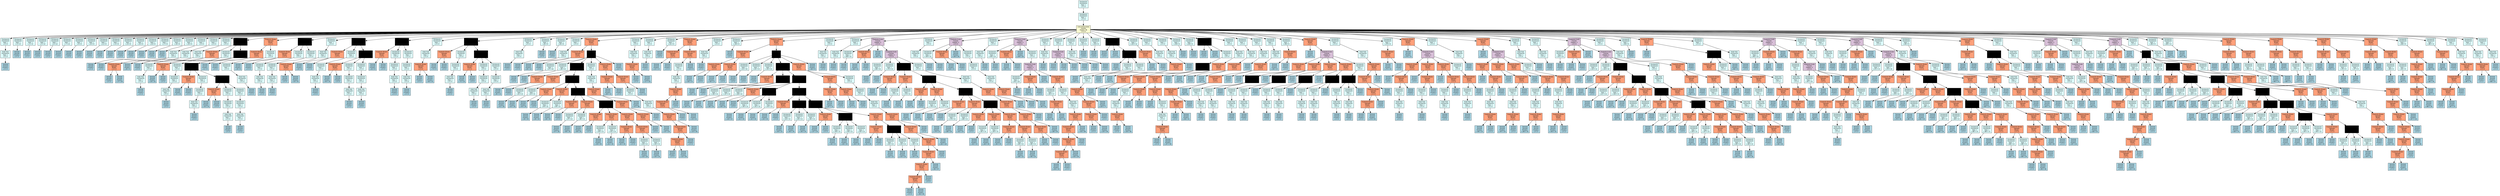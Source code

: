 digraph AST {
    rankdir=TB;
    node [shape=box, style=filled, fontname="Arial", fontsize=10];
    edge [fontname="Arial", fontsize=8];
    
    node0 [label="Declaración\nDeclaración\nHijos: 1\nL:0 C:0", fillcolor="lightcyan"];
    node1 [label="Declaración\nDeclaración\nHijos: 1\nL:0 C:0", fillcolor="lightcyan"];
    node0 -> node1;
    node2 [label="Lista Instrucciones\nFunción\nParams: 99\nL:0 C:0", fillcolor="lightgoldenrodyellow"];
    node1 -> node2;
    node3 [label="Declaración\nDeclaración\nHijos: 1\nL:0 C:0", fillcolor="lightcyan"];
    node2 -> node3;
    node4 [label="Nodo Nulo\nDeclaración\nHijos: 1\nL:0 C:0", fillcolor="lightcyan"];
    node3 -> node4;
    node5 [label="Terminal\nTerminal\nPrimitivo\nL:0 C:0", fillcolor="lightblue"];
    node4 -> node5;
    node6 [label="Declaración\nDeclaración\nHijos: 1\nL:3 C:12", fillcolor="lightcyan"];
    node2 -> node6;
    node7 [label="Terminal\nTerminal\nPrimitivo\nL:0 C:0", fillcolor="lightblue"];
    node6 -> node7;
    node8 [label="Declaración\nDeclaración\nHijos: 1\nL:4 C:12", fillcolor="lightcyan"];
    node2 -> node8;
    node9 [label="Terminal\nTerminal\nPrimitivo\nL:0 C:0", fillcolor="lightblue"];
    node8 -> node9;
    node10 [label="Declaración\nDeclaración\nHijos: 1\nL:5 C:12", fillcolor="lightcyan"];
    node2 -> node10;
    node11 [label="Terminal\nTerminal\nPrimitivo\nL:0 C:0", fillcolor="lightblue"];
    node10 -> node11;
    node12 [label="Declaración\nDeclaración\nHijos: 1\nL:6 C:12", fillcolor="lightcyan"];
    node2 -> node12;
    node13 [label="Terminal\nTerminal\nPrimitivo\nL:0 C:0", fillcolor="lightblue"];
    node12 -> node13;
    node14 [label="Declaración\nDeclaración\nHijos: 1\nL:7 C:12", fillcolor="lightcyan"];
    node2 -> node14;
    node15 [label="Terminal\nTerminal\nPrimitivo\nL:0 C:0", fillcolor="lightblue"];
    node14 -> node15;
    node16 [label="Declaración\nDeclaración\nHijos: 1\nL:9 C:9", fillcolor="lightcyan"];
    node2 -> node16;
    node17 [label="Terminal\nTerminal\nPrimitivo\nL:0 C:0", fillcolor="lightblue"];
    node16 -> node17;
    node18 [label="Declaración\nDeclaración\nHijos: 1\nL:10 C:9", fillcolor="lightcyan"];
    node2 -> node18;
    node19 [label="Terminal\nTerminal\nPrimitivo\nL:0 C:0", fillcolor="lightblue"];
    node18 -> node19;
    node20 [label="Declaración\nDeclaración\nHijos: 1\nL:11 C:9", fillcolor="lightcyan"];
    node2 -> node20;
    node21 [label="Terminal\nTerminal\nPrimitivo\nL:0 C:0", fillcolor="lightblue"];
    node20 -> node21;
    node22 [label="Declaración\nDeclaración\nHijos: 1\nL:12 C:9", fillcolor="lightcyan"];
    node2 -> node22;
    node23 [label="Terminal\nTerminal\nPrimitivo\nL:0 C:0", fillcolor="lightblue"];
    node22 -> node23;
    node24 [label="Declaración\nDeclaración\nHijos: 1\nL:13 C:9", fillcolor="lightcyan"];
    node2 -> node24;
    node25 [label="Terminal\nTerminal\nPrimitivo\nL:0 C:0", fillcolor="lightblue"];
    node24 -> node25;
    node26 [label="Declaración\nDeclaración\nHijos: 1\nL:15 C:9", fillcolor="lightcyan"];
    node2 -> node26;
    node27 [label="Terminal\nTerminal\nPrimitivo\nL:0 C:0", fillcolor="lightblue"];
    node26 -> node27;
    node28 [label="Declaración\nDeclaración\nHijos: 1\nL:16 C:9", fillcolor="lightcyan"];
    node2 -> node28;
    node29 [label="Terminal\nTerminal\nPrimitivo\nL:0 C:0", fillcolor="lightblue"];
    node28 -> node29;
    node30 [label="Declaración\nDeclaración\nHijos: 1\nL:17 C:9", fillcolor="lightcyan"];
    node2 -> node30;
    node31 [label="Terminal\nTerminal\nPrimitivo\nL:0 C:0", fillcolor="lightblue"];
    node30 -> node31;
    node32 [label="Declaración\nDeclaración\nHijos: 1\nL:18 C:9", fillcolor="lightcyan"];
    node2 -> node32;
    node33 [label="Terminal\nTerminal\nPrimitivo\nL:0 C:0", fillcolor="lightblue"];
    node32 -> node33;
    node34 [label="Declaración\nDeclaración\nHijos: 1\nL:19 C:9", fillcolor="lightcyan"];
    node2 -> node34;
    node35 [label="Terminal\nTerminal\nPrimitivo\nL:0 C:0", fillcolor="lightblue"];
    node34 -> node35;
    node36 [label="Declaración\nDeclaración\nHijos: 1\nL:0 C:0", fillcolor="lightcyan"];
    node2 -> node36;
    node37 [label="Nodo Nulo\nDeclaración\nHijos: 1\nL:0 C:0", fillcolor="lightcyan"];
    node36 -> node37;
    node38 [label="Terminal\nTerminal\nPrimitivo\nL:0 C:0", fillcolor="lightblue"];
    node37 -> node38;
    node39 [label="Declaración\nDeclaración\nHijos: 1\nL:0 C:0", fillcolor="lightcyan"];
    node2 -> node39;
    node40 [label="Nodo Nulo\nDeclaración\nHijos: 1\nL:0 C:0", fillcolor="lightcyan"];
    node39 -> node40;
    node41 [label="Terminal\nTerminal\nPrimitivo\nL:0 C:0", fillcolor="lightblue"];
    node40 -> node41;
    node42 [label="Declaración\nDeclaración\nHijos: 1\nL:0 C:0", fillcolor="lightcyan"];
    node2 -> node42;
    node43 [label="Nodo Nulo\nDeclaración\nHijos: 1\nL:0 C:0", fillcolor="lightcyan"];
    node42 -> node43;
    node44 [label="Expresión Binaria\nOperador\nBinario\nL:0 C:0", fillcolor="lightsalmon"];
    node43 -> node44;
    node45 [label="Terminal\nTerminal\nPrimitivo\nL:0 C:0", fillcolor="lightblue"];
    node44 -> node45;
    node46 [label="Terminal\nTerminal\nPrimitivo\nL:27 C:40", fillcolor="lightblue"];
    node44 -> node46;
    node47 [label="Expresión Ternaria\nOperador\nTernario\nL:0 C:0", fillcolor="lightviolet"];
    node2 -> node47;
    node48 [label="Expresión Binaria\nOperador\nBinario\nL:0 C:0", fillcolor="lightsalmon"];
    node47 -> node48;
    node49 [label="Terminal\nTerminal\nPrimitivo\nL:28 C:9", fillcolor="lightblue"];
    node48 -> node49;
    node50 [label="Terminal\nTerminal\nPrimitivo\nL:0 C:0", fillcolor="lightblue"];
    node48 -> node50;
    node51 [label="Declaración\nDeclaración\nHijos: 1\nL:0 C:0", fillcolor="lightcyan"];
    node47 -> node51;
    node52 [label="Declaración\nDeclaración\nHijos: 1\nL:0 C:0", fillcolor="lightcyan"];
    node51 -> node52;
    node53 [label="Nodo Nulo\nDeclaración\nHijos: 1\nL:0 C:0", fillcolor="lightcyan"];
    node52 -> node53;
    node54 [label="Terminal\nTerminal\nPrimitivo\nL:0 C:0", fillcolor="lightblue"];
    node53 -> node54;
    node55 [label="Expresión Ternaria\nOperador\nTernario\nL:0 C:0", fillcolor="lightviolet"];
    node47 -> node55;
    node56 [label="Expresión Binaria\nOperador\nBinario\nL:0 C:0", fillcolor="lightsalmon"];
    node55 -> node56;
    node57 [label="Terminal\nTerminal\nPrimitivo\nL:30 C:16", fillcolor="lightblue"];
    node56 -> node57;
    node58 [label="Terminal\nTerminal\nPrimitivo\nL:0 C:0", fillcolor="lightblue"];
    node56 -> node58;
    node59 [label="Declaración\nDeclaración\nHijos: 1\nL:0 C:0", fillcolor="lightcyan"];
    node55 -> node59;
    node60 [label="Declaración\nDeclaración\nHijos: 1\nL:0 C:0", fillcolor="lightcyan"];
    node59 -> node60;
    node61 [label="Nodo Nulo\nDeclaración\nHijos: 1\nL:0 C:0", fillcolor="lightcyan"];
    node60 -> node61;
    node62 [label="Terminal\nTerminal\nPrimitivo\nL:0 C:0", fillcolor="lightblue"];
    node61 -> node62;
    node63 [label="Expresión Ternaria\nOperador\nTernario\nL:0 C:0", fillcolor="lightviolet"];
    node55 -> node63;
    node64 [label="Expresión Binaria\nOperador\nBinario\nL:0 C:0", fillcolor="lightsalmon"];
    node63 -> node64;
    node65 [label="Terminal\nTerminal\nPrimitivo\nL:32 C:16", fillcolor="lightblue"];
    node64 -> node65;
    node66 [label="Terminal\nTerminal\nPrimitivo\nL:0 C:0", fillcolor="lightblue"];
    node64 -> node66;
    node67 [label="Declaración\nDeclaración\nHijos: 1\nL:0 C:0", fillcolor="lightcyan"];
    node63 -> node67;
    node68 [label="Declaración\nDeclaración\nHijos: 1\nL:0 C:0", fillcolor="lightcyan"];
    node67 -> node68;
    node69 [label="Nodo Nulo\nDeclaración\nHijos: 1\nL:0 C:0", fillcolor="lightcyan"];
    node68 -> node69;
    node70 [label="Terminal\nTerminal\nPrimitivo\nL:0 C:0", fillcolor="lightblue"];
    node69 -> node70;
    node71 [label="Expresión Ternaria\nOperador\nTernario\nL:0 C:0", fillcolor="lightviolet"];
    node63 -> node71;
    node72 [label="Expresión Binaria\nOperador\nBinario\nL:0 C:0", fillcolor="lightsalmon"];
    node71 -> node72;
    node73 [label="Terminal\nTerminal\nPrimitivo\nL:34 C:16", fillcolor="lightblue"];
    node72 -> node73;
    node74 [label="Terminal\nTerminal\nPrimitivo\nL:0 C:0", fillcolor="lightblue"];
    node72 -> node74;
    node75 [label="Declaración\nDeclaración\nHijos: 1\nL:0 C:0", fillcolor="lightcyan"];
    node71 -> node75;
    node76 [label="Declaración\nDeclaración\nHijos: 1\nL:0 C:0", fillcolor="lightcyan"];
    node75 -> node76;
    node77 [label="Nodo Nulo\nDeclaración\nHijos: 1\nL:0 C:0", fillcolor="lightcyan"];
    node76 -> node77;
    node78 [label="Terminal\nTerminal\nPrimitivo\nL:0 C:0", fillcolor="lightblue"];
    node77 -> node78;
    node79 [label="Declaración\nDeclaración\nHijos: 1\nL:0 C:0", fillcolor="lightcyan"];
    node71 -> node79;
    node80 [label="Declaración\nDeclaración\nHijos: 1\nL:0 C:0", fillcolor="lightcyan"];
    node79 -> node80;
    node81 [label="Nodo Nulo\nDeclaración\nHijos: 1\nL:0 C:0", fillcolor="lightcyan"];
    node80 -> node81;
    node82 [label="Terminal\nTerminal\nPrimitivo\nL:0 C:0", fillcolor="lightblue"];
    node81 -> node82;
    node83 [label="Expresión Binaria\nOperador\nBinario\nL:0 C:0", fillcolor="lightsalmon"];
    node2 -> node83;
    node84 [label="Expresión Binaria\nOperador\nBinario\nL:0 C:0", fillcolor="lightsalmon"];
    node83 -> node84;
    node85 [label="Terminal\nTerminal\nPrimitivo\nL:41 C:9", fillcolor="lightblue"];
    node84 -> node85;
    node86 [label="Terminal\nTerminal\nPrimitivo\nL:0 C:0", fillcolor="lightblue"];
    node84 -> node86;
    node87 [label="Declaración\nDeclaración\nHijos: 1\nL:0 C:0", fillcolor="lightcyan"];
    node83 -> node87;
    node88 [label="Declaración\nDeclaración\nHijos: 1\nL:0 C:0", fillcolor="lightcyan"];
    node87 -> node88;
    node89 [label="Nodo Nulo\nDeclaración\nHijos: 1\nL:0 C:0", fillcolor="lightcyan"];
    node88 -> node89;
    node90 [label="Terminal\nTerminal\nPrimitivo\nL:0 C:0", fillcolor="lightblue"];
    node89 -> node90;
    node91 [label="Expresión Ternaria\nOperador\nTernario\nL:0 C:0", fillcolor="lightviolet"];
    node2 -> node91;
    node92 [label="Expresión Binaria\nOperador\nBinario\nL:0 C:0", fillcolor="lightsalmon"];
    node91 -> node92;
    node93 [label="Terminal\nTerminal\nPrimitivo\nL:46 C:9", fillcolor="lightblue"];
    node92 -> node93;
    node94 [label="Terminal\nTerminal\nPrimitivo\nL:0 C:0", fillcolor="lightblue"];
    node92 -> node94;
    node95 [label="Declaración\nDeclaración\nHijos: 1\nL:0 C:0", fillcolor="lightcyan"];
    node91 -> node95;
    node96 [label="Declaración\nDeclaración\nHijos: 1\nL:0 C:0", fillcolor="lightcyan"];
    node95 -> node96;
    node97 [label="Nodo Nulo\nDeclaración\nHijos: 1\nL:0 C:0", fillcolor="lightcyan"];
    node96 -> node97;
    node98 [label="Terminal\nTerminal\nPrimitivo\nL:0 C:0", fillcolor="lightblue"];
    node97 -> node98;
    node99 [label="Declaración\nDeclaración\nHijos: 1\nL:0 C:0", fillcolor="lightcyan"];
    node91 -> node99;
    node100 [label="Declaración\nDeclaración\nHijos: 1\nL:0 C:0", fillcolor="lightcyan"];
    node99 -> node100;
    node101 [label="Nodo Nulo\nDeclaración\nHijos: 1\nL:0 C:0", fillcolor="lightcyan"];
    node100 -> node101;
    node102 [label="Terminal\nTerminal\nPrimitivo\nL:0 C:0", fillcolor="lightblue"];
    node101 -> node102;
    node103 [label="Declaración\nDeclaración\nHijos: 1\nL:0 C:0", fillcolor="lightcyan"];
    node2 -> node103;
    node104 [label="Nodo Nulo\nDeclaración\nHijos: 1\nL:0 C:0", fillcolor="lightcyan"];
    node103 -> node104;
    node105 [label="Expresión Binaria\nOperador\nBinario\nL:0 C:0", fillcolor="lightsalmon"];
    node104 -> node105;
    node106 [label="Terminal\nTerminal\nPrimitivo\nL:0 C:0", fillcolor="lightblue"];
    node105 -> node106;
    node107 [label="Terminal\nTerminal\nPrimitivo\nL:53 C:42", fillcolor="lightblue"];
    node105 -> node107;
    node108 [label="Expresión Ternaria\nOperador\nTernario\nL:0 C:0", fillcolor="lightviolet"];
    node2 -> node108;
    node109 [label="Expresión Binaria\nOperador\nBinario\nL:0 C:0", fillcolor="lightsalmon"];
    node108 -> node109;
    node110 [label="Terminal\nTerminal\nPrimitivo\nL:54 C:9", fillcolor="lightblue"];
    node109 -> node110;
    node111 [label="Terminal\nTerminal\nPrimitivo\nL:0 C:0", fillcolor="lightblue"];
    node109 -> node111;
    node112 [label="Declaración\nDeclaración\nHijos: 1\nL:0 C:0", fillcolor="lightcyan"];
    node108 -> node112;
    node113 [label="Declaración\nDeclaración\nHijos: 1\nL:0 C:0", fillcolor="lightcyan"];
    node112 -> node113;
    node114 [label="Nodo Nulo\nDeclaración\nHijos: 1\nL:0 C:0", fillcolor="lightcyan"];
    node113 -> node114;
    node115 [label="Terminal\nTerminal\nPrimitivo\nL:0 C:0", fillcolor="lightblue"];
    node114 -> node115;
    node116 [label="Expresión Ternaria\nOperador\nTernario\nL:0 C:0", fillcolor="lightviolet"];
    node108 -> node116;
    node117 [label="Expresión Binaria\nOperador\nBinario\nL:0 C:0", fillcolor="lightsalmon"];
    node116 -> node117;
    node118 [label="Terminal\nTerminal\nPrimitivo\nL:56 C:16", fillcolor="lightblue"];
    node117 -> node118;
    node119 [label="Terminal\nTerminal\nPrimitivo\nL:0 C:0", fillcolor="lightblue"];
    node117 -> node119;
    node120 [label="Declaración\nDeclaración\nHijos: 1\nL:0 C:0", fillcolor="lightcyan"];
    node116 -> node120;
    node121 [label="Declaración\nDeclaración\nHijos: 1\nL:0 C:0", fillcolor="lightcyan"];
    node120 -> node121;
    node122 [label="Nodo Nulo\nDeclaración\nHijos: 1\nL:0 C:0", fillcolor="lightcyan"];
    node121 -> node122;
    node123 [label="Terminal\nTerminal\nPrimitivo\nL:0 C:0", fillcolor="lightblue"];
    node122 -> node123;
    node124 [label="Declaración\nDeclaración\nHijos: 1\nL:0 C:0", fillcolor="lightcyan"];
    node116 -> node124;
    node125 [label="Declaración\nDeclaración\nHijos: 1\nL:0 C:0", fillcolor="lightcyan"];
    node124 -> node125;
    node126 [label="Nodo Nulo\nDeclaración\nHijos: 1\nL:0 C:0", fillcolor="lightcyan"];
    node125 -> node126;
    node127 [label="Terminal\nTerminal\nPrimitivo\nL:0 C:0", fillcolor="lightblue"];
    node126 -> node127;
    node128 [label="Expresión Ternaria\nOperador\nTernario\nL:0 C:0", fillcolor="lightviolet"];
    node2 -> node128;
    node129 [label="Expresión Binaria\nOperador\nBinario\nL:0 C:0", fillcolor="lightsalmon"];
    node128 -> node129;
    node130 [label="Terminal\nTerminal\nPrimitivo\nL:62 C:9", fillcolor="lightblue"];
    node129 -> node130;
    node131 [label="Terminal\nTerminal\nPrimitivo\nL:0 C:0", fillcolor="lightblue"];
    node129 -> node131;
    node132 [label="Declaración\nDeclaración\nHijos: 1\nL:0 C:0", fillcolor="lightcyan"];
    node128 -> node132;
    node133 [label="Declaración\nDeclaración\nHijos: 1\nL:0 C:0", fillcolor="lightcyan"];
    node132 -> node133;
    node134 [label="Nodo Nulo\nDeclaración\nHijos: 1\nL:0 C:0", fillcolor="lightcyan"];
    node133 -> node134;
    node135 [label="Terminal\nTerminal\nPrimitivo\nL:0 C:0", fillcolor="lightblue"];
    node134 -> node135;
    node136 [label="Declaración\nDeclaración\nHijos: 1\nL:0 C:0", fillcolor="lightcyan"];
    node128 -> node136;
    node137 [label="Declaración\nDeclaración\nHijos: 1\nL:0 C:0", fillcolor="lightcyan"];
    node136 -> node137;
    node138 [label="Nodo Nulo\nDeclaración\nHijos: 1\nL:0 C:0", fillcolor="lightcyan"];
    node137 -> node138;
    node139 [label="Terminal\nTerminal\nPrimitivo\nL:0 C:0", fillcolor="lightblue"];
    node138 -> node139;
    node140 [label="Declaración\nDeclaración\nHijos: 1\nL:0 C:0", fillcolor="lightcyan"];
    node2 -> node140;
    node141 [label="Nodo Nulo\nDeclaración\nHijos: 1\nL:0 C:0", fillcolor="lightcyan"];
    node140 -> node141;
    node142 [label="Expresión Binaria\nOperador\nBinario\nL:0 C:0", fillcolor="lightsalmon"];
    node141 -> node142;
    node143 [label="Terminal\nTerminal\nPrimitivo\nL:0 C:0", fillcolor="lightblue"];
    node142 -> node143;
    node144 [label="Terminal\nTerminal\nPrimitivo\nL:69 C:42", fillcolor="lightblue"];
    node142 -> node144;
    node145 [label="Expresión Ternaria\nOperador\nTernario\nL:0 C:0", fillcolor="lightviolet"];
    node2 -> node145;
    node146 [label="Expresión Binaria\nOperador\nBinario\nL:0 C:0", fillcolor="lightsalmon"];
    node145 -> node146;
    node147 [label="Terminal\nTerminal\nPrimitivo\nL:70 C:9", fillcolor="lightblue"];
    node146 -> node147;
    node148 [label="Terminal\nTerminal\nPrimitivo\nL:0 C:0", fillcolor="lightblue"];
    node146 -> node148;
    node149 [label="Declaración\nDeclaración\nHijos: 1\nL:0 C:0", fillcolor="lightcyan"];
    node145 -> node149;
    node150 [label="Declaración\nDeclaración\nHijos: 1\nL:0 C:0", fillcolor="lightcyan"];
    node149 -> node150;
    node151 [label="Nodo Nulo\nDeclaración\nHijos: 1\nL:0 C:0", fillcolor="lightcyan"];
    node150 -> node151;
    node152 [label="Terminal\nTerminal\nPrimitivo\nL:0 C:0", fillcolor="lightblue"];
    node151 -> node152;
    node153 [label="Expresión Ternaria\nOperador\nTernario\nL:0 C:0", fillcolor="lightviolet"];
    node145 -> node153;
    node154 [label="Expresión Binaria\nOperador\nBinario\nL:0 C:0", fillcolor="lightsalmon"];
    node153 -> node154;
    node155 [label="Terminal\nTerminal\nPrimitivo\nL:72 C:16", fillcolor="lightblue"];
    node154 -> node155;
    node156 [label="Terminal\nTerminal\nPrimitivo\nL:0 C:0", fillcolor="lightblue"];
    node154 -> node156;
    node157 [label="Declaración\nDeclaración\nHijos: 1\nL:0 C:0", fillcolor="lightcyan"];
    node153 -> node157;
    node158 [label="Declaración\nDeclaración\nHijos: 1\nL:0 C:0", fillcolor="lightcyan"];
    node157 -> node158;
    node159 [label="Nodo Nulo\nDeclaración\nHijos: 1\nL:0 C:0", fillcolor="lightcyan"];
    node158 -> node159;
    node160 [label="Terminal\nTerminal\nPrimitivo\nL:0 C:0", fillcolor="lightblue"];
    node159 -> node160;
    node161 [label="Declaración\nDeclaración\nHijos: 1\nL:0 C:0", fillcolor="lightcyan"];
    node153 -> node161;
    node162 [label="Declaración\nDeclaración\nHijos: 1\nL:0 C:0", fillcolor="lightcyan"];
    node161 -> node162;
    node163 [label="Nodo Nulo\nDeclaración\nHijos: 1\nL:0 C:0", fillcolor="lightcyan"];
    node162 -> node163;
    node164 [label="Terminal\nTerminal\nPrimitivo\nL:0 C:0", fillcolor="lightblue"];
    node163 -> node164;
    node165 [label="Declaración\nDeclaración\nHijos: 1\nL:0 C:0", fillcolor="lightcyan"];
    node2 -> node165;
    node166 [label="Nodo Nulo\nDeclaración\nHijos: 1\nL:0 C:0", fillcolor="lightcyan"];
    node165 -> node166;
    node167 [label="Terminal\nTerminal\nPrimitivo\nL:0 C:0", fillcolor="lightblue"];
    node166 -> node167;
    node168 [label="Declaración\nDeclaración\nHijos: 1\nL:82 C:9", fillcolor="lightcyan"];
    node2 -> node168;
    node169 [label="Terminal\nTerminal\nPrimitivo\nL:0 C:0", fillcolor="lightblue"];
    node168 -> node169;
    node170 [label="Declaración\nDeclaración\nHijos: 1\nL:83 C:9", fillcolor="lightcyan"];
    node2 -> node170;
    node171 [label="Terminal\nTerminal\nPrimitivo\nL:0 C:0", fillcolor="lightblue"];
    node170 -> node171;
    node172 [label="Declaración\nDeclaración\nHijos: 1\nL:0 C:0", fillcolor="lightcyan"];
    node2 -> node172;
    node173 [label="Nodo Nulo\nDeclaración\nHijos: 1\nL:0 C:0", fillcolor="lightcyan"];
    node172 -> node173;
    node174 [label="Terminal\nTerminal\nPrimitivo\nL:0 C:0", fillcolor="lightblue"];
    node173 -> node174;
    node175 [label="Expresión Binaria\nOperador\nBinario\nL:0 C:0", fillcolor="lightsalmon"];
    node2 -> node175;
    node176 [label="Expresión Binaria\nOperador\nBinario\nL:0 C:0", fillcolor="lightsalmon"];
    node175 -> node176;
    node177 [label="Terminal\nTerminal\nPrimitivo\nL:86 C:12", fillcolor="lightblue"];
    node176 -> node177;
    node178 [label="Terminal\nTerminal\nPrimitivo\nL:0 C:0", fillcolor="lightblue"];
    node176 -> node178;
    node179 [label="Bloque\nFunción\nParams: 6\nL:0 C:0", fillcolor="lightkhaki"];
    node175 -> node179;
    node180 [label="Declaración\nDeclaración\nHijos: 1\nL:87 C:16", fillcolor="lightcyan"];
    node179 -> node180;
    node181 [label="Terminal\nTerminal\nPrimitivo\nL:0 C:0", fillcolor="lightblue"];
    node180 -> node181;
    node182 [label="Declaración\nDeclaración\nHijos: 1\nL:88 C:13", fillcolor="lightcyan"];
    node179 -> node182;
    node183 [label="Terminal\nTerminal\nPrimitivo\nL:0 C:0", fillcolor="lightblue"];
    node182 -> node183;
    node184 [label="Expresión Ternaria\nOperador\nTernario\nL:0 C:0", fillcolor="lightviolet"];
    node179 -> node184;
    node185 [label="Expresión Binaria\nOperador\nBinario\nL:0 C:0", fillcolor="lightsalmon"];
    node184 -> node185;
    node186 [label="Terminal\nTerminal\nPrimitivo\nL:90 C:13", fillcolor="lightblue"];
    node185 -> node186;
    node187 [label="Terminal\nTerminal\nPrimitivo\nL:0 C:0", fillcolor="lightblue"];
    node185 -> node187;
    node188 [label="Expresión Binaria\nOperador\nBinario\nL:0 C:0", fillcolor="lightsalmon"];
    node184 -> node188;
    node189 [label="Declaración\nDeclaración\nHijos: 1\nL:91 C:13", fillcolor="lightcyan"];
    node188 -> node189;
    node190 [label="Terminal\nTerminal\nPrimitivo\nL:91 C:28", fillcolor="lightblue"];
    node189 -> node190;
    node191 [label="Declaración\nDeclaración\nHijos: 1\nL:92 C:13", fillcolor="lightcyan"];
    node188 -> node191;
    node192 [label="Terminal\nTerminal\nPrimitivo\nL:92 C:26", fillcolor="lightblue"];
    node191 -> node192;
    node193 [label="Expresión Ternaria\nOperador\nTernario\nL:0 C:0", fillcolor="lightviolet"];
    node184 -> node193;
    node194 [label="Expresión Binaria\nOperador\nBinario\nL:0 C:0", fillcolor="lightsalmon"];
    node193 -> node194;
    node195 [label="Terminal\nTerminal\nPrimitivo\nL:93 C:20", fillcolor="lightblue"];
    node194 -> node195;
    node196 [label="Terminal\nTerminal\nPrimitivo\nL:0 C:0", fillcolor="lightblue"];
    node194 -> node196;
    node197 [label="Expresión Binaria\nOperador\nBinario\nL:0 C:0", fillcolor="lightsalmon"];
    node193 -> node197;
    node198 [label="Declaración\nDeclaración\nHijos: 1\nL:94 C:13", fillcolor="lightcyan"];
    node197 -> node198;
    node199 [label="Terminal\nTerminal\nPrimitivo\nL:94 C:28", fillcolor="lightblue"];
    node198 -> node199;
    node200 [label="Declaración\nDeclaración\nHijos: 1\nL:95 C:13", fillcolor="lightcyan"];
    node197 -> node200;
    node201 [label="Terminal\nTerminal\nPrimitivo\nL:95 C:26", fillcolor="lightblue"];
    node200 -> node201;
    node202 [label="Expresión Ternaria\nOperador\nTernario\nL:0 C:0", fillcolor="lightviolet"];
    node193 -> node202;
    node203 [label="Expresión Binaria\nOperador\nBinario\nL:0 C:0", fillcolor="lightsalmon"];
    node202 -> node203;
    node204 [label="Terminal\nTerminal\nPrimitivo\nL:96 C:20", fillcolor="lightblue"];
    node203 -> node204;
    node205 [label="Terminal\nTerminal\nPrimitivo\nL:0 C:0", fillcolor="lightblue"];
    node203 -> node205;
    node206 [label="Expresión Binaria\nOperador\nBinario\nL:0 C:0", fillcolor="lightsalmon"];
    node202 -> node206;
    node207 [label="Declaración\nDeclaración\nHijos: 1\nL:97 C:13", fillcolor="lightcyan"];
    node206 -> node207;
    node208 [label="Terminal\nTerminal\nPrimitivo\nL:97 C:28", fillcolor="lightblue"];
    node207 -> node208;
    node209 [label="Declaración\nDeclaración\nHijos: 1\nL:98 C:13", fillcolor="lightcyan"];
    node206 -> node209;
    node210 [label="Terminal\nTerminal\nPrimitivo\nL:98 C:26", fillcolor="lightblue"];
    node209 -> node210;
    node211 [label="Expresión Ternaria\nOperador\nTernario\nL:0 C:0", fillcolor="lightviolet"];
    node202 -> node211;
    node212 [label="Expresión Binaria\nOperador\nBinario\nL:0 C:0", fillcolor="lightsalmon"];
    node211 -> node212;
    node213 [label="Terminal\nTerminal\nPrimitivo\nL:99 C:20", fillcolor="lightblue"];
    node212 -> node213;
    node214 [label="Terminal\nTerminal\nPrimitivo\nL:0 C:0", fillcolor="lightblue"];
    node212 -> node214;
    node215 [label="Expresión Binaria\nOperador\nBinario\nL:0 C:0", fillcolor="lightsalmon"];
    node211 -> node215;
    node216 [label="Declaración\nDeclaración\nHijos: 1\nL:100 C:13", fillcolor="lightcyan"];
    node215 -> node216;
    node217 [label="Terminal\nTerminal\nPrimitivo\nL:100 C:28", fillcolor="lightblue"];
    node216 -> node217;
    node218 [label="Declaración\nDeclaración\nHijos: 1\nL:101 C:13", fillcolor="lightcyan"];
    node215 -> node218;
    node219 [label="Terminal\nTerminal\nPrimitivo\nL:101 C:26", fillcolor="lightblue"];
    node218 -> node219;
    node220 [label="Expresión Binaria\nOperador\nBinario\nL:0 C:0", fillcolor="lightsalmon"];
    node211 -> node220;
    node221 [label="Expresión Binaria\nOperador\nBinario\nL:0 C:0", fillcolor="lightsalmon"];
    node220 -> node221;
    node222 [label="Terminal\nTerminal\nPrimitivo\nL:102 C:20", fillcolor="lightblue"];
    node221 -> node222;
    node223 [label="Terminal\nTerminal\nPrimitivo\nL:0 C:0", fillcolor="lightblue"];
    node221 -> node223;
    node224 [label="Expresión Binaria\nOperador\nBinario\nL:0 C:0", fillcolor="lightsalmon"];
    node220 -> node224;
    node225 [label="Declaración\nDeclaración\nHijos: 1\nL:103 C:13", fillcolor="lightcyan"];
    node224 -> node225;
    node226 [label="Terminal\nTerminal\nPrimitivo\nL:103 C:28", fillcolor="lightblue"];
    node225 -> node226;
    node227 [label="Declaración\nDeclaración\nHijos: 1\nL:104 C:13", fillcolor="lightcyan"];
    node224 -> node227;
    node228 [label="Terminal\nTerminal\nPrimitivo\nL:104 C:26", fillcolor="lightblue"];
    node227 -> node228;
    node229 [label="Declaración\nDeclaración\nHijos: 1\nL:0 C:0", fillcolor="lightcyan"];
    node179 -> node229;
    node230 [label="Nodo Nulo\nDeclaración\nHijos: 1\nL:0 C:0", fillcolor="lightcyan"];
    node229 -> node230;
    node231 [label="Expresión Binaria\nOperador\nBinario\nL:0 C:0", fillcolor="lightsalmon"];
    node230 -> node231;
    node232 [label="Expresión Binaria\nOperador\nBinario\nL:0 C:0", fillcolor="lightsalmon"];
    node231 -> node232;
    node233 [label="Expresión Binaria\nOperador\nBinario\nL:0 C:0", fillcolor="lightsalmon"];
    node232 -> node233;
    node234 [label="Terminal\nTerminal\nPrimitivo\nL:0 C:0", fillcolor="lightblue"];
    node233 -> node234;
    node235 [label="Terminal\nTerminal\nPrimitivo\nL:107 C:54", fillcolor="lightblue"];
    node233 -> node235;
    node236 [label="Terminal\nTerminal\nPrimitivo\nL:0 C:0", fillcolor="lightblue"];
    node232 -> node236;
    node237 [label="Terminal\nTerminal\nPrimitivo\nL:107 C:96", fillcolor="lightblue"];
    node231 -> node237;
    node238 [label="Expresión Binaria\nOperador\nBinario\nL:0 C:0", fillcolor="lightsalmon"];
    node179 -> node238;
    node239 [label="Expresión Binaria\nOperador\nBinario\nL:0 C:0", fillcolor="lightsalmon"];
    node238 -> node239;
    node240 [label="Terminal\nTerminal\nPrimitivo\nL:109 C:13", fillcolor="lightblue"];
    node239 -> node240;
    node241 [label="Terminal\nTerminal\nPrimitivo\nL:0 C:0", fillcolor="lightblue"];
    node239 -> node241;
    node242 [label="Expresión Binaria\nOperador\nBinario\nL:0 C:0", fillcolor="lightsalmon"];
    node238 -> node242;
    node243 [label="Declaración\nDeclaración\nHijos: 1\nL:0 C:0", fillcolor="lightcyan"];
    node242 -> node243;
    node244 [label="Nodo Nulo\nDeclaración\nHijos: 1\nL:0 C:0", fillcolor="lightcyan"];
    node243 -> node244;
    node245 [label="Expresión Binaria\nOperador\nBinario\nL:0 C:0", fillcolor="lightsalmon"];
    node244 -> node245;
    node246 [label="Expresión Binaria\nOperador\nBinario\nL:0 C:0", fillcolor="lightsalmon"];
    node245 -> node246;
    node247 [label="Expresión Binaria\nOperador\nBinario\nL:0 C:0", fillcolor="lightsalmon"];
    node246 -> node247;
    node248 [label="Terminal\nTerminal\nPrimitivo\nL:0 C:0", fillcolor="lightblue"];
    node247 -> node248;
    node249 [label="Terminal\nTerminal\nPrimitivo\nL:110 C:59", fillcolor="lightblue"];
    node247 -> node249;
    node250 [label="Terminal\nTerminal\nPrimitivo\nL:0 C:0", fillcolor="lightblue"];
    node246 -> node250;
    node251 [label="Terminal\nTerminal\nPrimitivo\nL:110 C:84", fillcolor="lightblue"];
    node245 -> node251;
    node252 [label="Terminal\nTerminal\nPrimitivo\nL:111 C:13", fillcolor="lightblue"];
    node242 -> node252;
    node253 [label="Terminal\nTerminal\nPrimitivo\nL:114 C:9", fillcolor="lightblue"];
    node179 -> node253;
    node254 [label="Declaración\nDeclaración\nHijos: 1\nL:0 C:0", fillcolor="lightcyan"];
    node2 -> node254;
    node255 [label="Nodo Nulo\nDeclaración\nHijos: 1\nL:0 C:0", fillcolor="lightcyan"];
    node254 -> node255;
    node256 [label="Expresión Binaria\nOperador\nBinario\nL:0 C:0", fillcolor="lightsalmon"];
    node255 -> node256;
    node257 [label="Terminal\nTerminal\nPrimitivo\nL:0 C:0", fillcolor="lightblue"];
    node256 -> node257;
    node258 [label="Terminal\nTerminal\nPrimitivo\nL:117 C:62", fillcolor="lightblue"];
    node256 -> node258;
    node259 [label="Declaración\nDeclaración\nHijos: 1\nL:0 C:0", fillcolor="lightcyan"];
    node2 -> node259;
    node260 [label="Nodo Nulo\nDeclaración\nHijos: 1\nL:0 C:0", fillcolor="lightcyan"];
    node259 -> node260;
    node261 [label="Terminal\nTerminal\nPrimitivo\nL:0 C:0", fillcolor="lightblue"];
    node260 -> node261;
    node262 [label="Declaración\nDeclaración\nHijos: 1\nL:121 C:9", fillcolor="lightcyan"];
    node2 -> node262;
    node263 [label="Terminal\nTerminal\nPrimitivo\nL:0 C:0", fillcolor="lightblue"];
    node262 -> node263;
    node264 [label="Expresión Binaria\nOperador\nBinario\nL:0 C:0", fillcolor="lightsalmon"];
    node2 -> node264;
    node265 [label="Expresión Binaria\nOperador\nBinario\nL:0 C:0", fillcolor="lightsalmon"];
    node264 -> node265;
    node266 [label="Terminal\nTerminal\nPrimitivo\nL:122 C:12", fillcolor="lightblue"];
    node265 -> node266;
    node267 [label="Terminal\nTerminal\nPrimitivo\nL:0 C:0", fillcolor="lightblue"];
    node265 -> node267;
    node268 [label="Expresión Binaria\nOperador\nBinario\nL:0 C:0", fillcolor="lightsalmon"];
    node264 -> node268;
    node269 [label="Declaración\nDeclaración\nHijos: 1\nL:0 C:0", fillcolor="lightcyan"];
    node268 -> node269;
    node270 [label="Nodo Nulo\nDeclaración\nHijos: 1\nL:0 C:0", fillcolor="lightcyan"];
    node269 -> node270;
    node271 [label="Expresión Binaria\nOperador\nBinario\nL:0 C:0", fillcolor="lightsalmon"];
    node270 -> node271;
    node272 [label="Expresión Binaria\nOperador\nBinario\nL:0 C:0", fillcolor="lightsalmon"];
    node271 -> node272;
    node273 [label="Terminal\nTerminal\nPrimitivo\nL:0 C:0", fillcolor="lightblue"];
    node272 -> node273;
    node274 [label="Terminal\nTerminal\nPrimitivo\nL:123 C:41", fillcolor="lightblue"];
    node272 -> node274;
    node275 [label="Terminal\nTerminal\nPrimitivo\nL:0 C:0", fillcolor="lightblue"];
    node271 -> node275;
    node276 [label="Terminal\nTerminal\nPrimitivo\nL:124 C:9", fillcolor="lightblue"];
    node268 -> node276;
    node277 [label="Declaración\nDeclaración\nHijos: 1\nL:0 C:0", fillcolor="lightcyan"];
    node2 -> node277;
    node278 [label="Nodo Nulo\nDeclaración\nHijos: 1\nL:0 C:0", fillcolor="lightcyan"];
    node277 -> node278;
    node279 [label="Terminal\nTerminal\nPrimitivo\nL:0 C:0", fillcolor="lightblue"];
    node278 -> node279;
    node280 [label="Declaración\nDeclaración\nHijos: 1\nL:129 C:9", fillcolor="lightcyan"];
    node2 -> node280;
    node281 [label="Terminal\nTerminal\nPrimitivo\nL:0 C:0", fillcolor="lightblue"];
    node280 -> node281;
    node282 [label="Expresión Binaria\nOperador\nBinario\nL:0 C:0", fillcolor="lightsalmon"];
    node2 -> node282;
    node283 [label="Expresión Binaria\nOperador\nBinario\nL:0 C:0", fillcolor="lightsalmon"];
    node282 -> node283;
    node284 [label="Expresión Binaria\nOperador\nBinario\nL:0 C:0", fillcolor="lightsalmon"];
    node283 -> node284;
    node285 [label="Terminal\nTerminal\nPrimitivo\nL:130 C:12", fillcolor="lightblue"];
    node284 -> node285;
    node286 [label="Terminal\nTerminal\nPrimitivo\nL:0 C:0", fillcolor="lightblue"];
    node284 -> node286;
    node287 [label="Expresión Binaria\nOperador\nBinario\nL:0 C:0", fillcolor="lightsalmon"];
    node283 -> node287;
    node288 [label="Terminal\nTerminal\nPrimitivo\nL:130 C:27", fillcolor="lightblue"];
    node287 -> node288;
    node289 [label="Terminal\nTerminal\nPrimitivo\nL:0 C:0", fillcolor="lightblue"];
    node287 -> node289;
    node290 [label="Bloque\nFunción\nParams: 6\nL:0 C:0", fillcolor="lightkhaki"];
    node282 -> node290;
    node291 [label="Declaración\nDeclaración\nHijos: 1\nL:131 C:16", fillcolor="lightcyan"];
    node290 -> node291;
    node292 [label="Terminal\nTerminal\nPrimitivo\nL:0 C:0", fillcolor="lightblue"];
    node291 -> node292;
    node293 [label="Declaración\nDeclaración\nHijos: 1\nL:132 C:13", fillcolor="lightcyan"];
    node290 -> node293;
    node294 [label="Terminal\nTerminal\nPrimitivo\nL:0 C:0", fillcolor="lightblue"];
    node293 -> node294;
    node295 [label="Declaración\nDeclaración\nHijos: 1\nL:133 C:13", fillcolor="lightcyan"];
    node290 -> node295;
    node296 [label="Terminal\nTerminal\nPrimitivo\nL:0 C:0", fillcolor="lightblue"];
    node295 -> node296;
    node297 [label="Expresión Ternaria\nOperador\nTernario\nL:0 C:0", fillcolor="lightviolet"];
    node290 -> node297;
    node298 [label="Expresión Binaria\nOperador\nBinario\nL:0 C:0", fillcolor="lightsalmon"];
    node297 -> node298;
    node299 [label="Terminal\nTerminal\nPrimitivo\nL:135 C:13", fillcolor="lightblue"];
    node298 -> node299;
    node300 [label="Terminal\nTerminal\nPrimitivo\nL:0 C:0", fillcolor="lightblue"];
    node298 -> node300;
    node301 [label="Expresión Ternaria\nOperador\nTernario\nL:0 C:0", fillcolor="lightviolet"];
    node297 -> node301;
    node302 [label="Declaración\nDeclaración\nHijos: 1\nL:136 C:13", fillcolor="lightcyan"];
    node301 -> node302;
    node303 [label="Terminal\nTerminal\nPrimitivo\nL:136 C:22", fillcolor="lightblue"];
    node302 -> node303;
    node304 [label="Declaración\nDeclaración\nHijos: 1\nL:137 C:13", fillcolor="lightcyan"];
    node301 -> node304;
    node305 [label="Terminal\nTerminal\nPrimitivo\nL:137 C:20", fillcolor="lightblue"];
    node304 -> node305;
    node306 [label="Declaración\nDeclaración\nHijos: 1\nL:138 C:13", fillcolor="lightcyan"];
    node301 -> node306;
    node307 [label="Terminal\nTerminal\nPrimitivo\nL:138 C:20", fillcolor="lightblue"];
    node306 -> node307;
    node308 [label="Expresión Ternaria\nOperador\nTernario\nL:0 C:0", fillcolor="lightviolet"];
    node297 -> node308;
    node309 [label="Expresión Binaria\nOperador\nBinario\nL:0 C:0", fillcolor="lightsalmon"];
    node308 -> node309;
    node310 [label="Terminal\nTerminal\nPrimitivo\nL:139 C:20", fillcolor="lightblue"];
    node309 -> node310;
    node311 [label="Terminal\nTerminal\nPrimitivo\nL:0 C:0", fillcolor="lightblue"];
    node309 -> node311;
    node312 [label="Expresión Ternaria\nOperador\nTernario\nL:0 C:0", fillcolor="lightviolet"];
    node308 -> node312;
    node313 [label="Declaración\nDeclaración\nHijos: 1\nL:140 C:13", fillcolor="lightcyan"];
    node312 -> node313;
    node314 [label="Terminal\nTerminal\nPrimitivo\nL:140 C:22", fillcolor="lightblue"];
    node313 -> node314;
    node315 [label="Declaración\nDeclaración\nHijos: 1\nL:141 C:13", fillcolor="lightcyan"];
    node312 -> node315;
    node316 [label="Terminal\nTerminal\nPrimitivo\nL:141 C:20", fillcolor="lightblue"];
    node315 -> node316;
    node317 [label="Declaración\nDeclaración\nHijos: 1\nL:142 C:13", fillcolor="lightcyan"];
    node312 -> node317;
    node318 [label="Terminal\nTerminal\nPrimitivo\nL:142 C:20", fillcolor="lightblue"];
    node317 -> node318;
    node319 [label="Expresión Ternaria\nOperador\nTernario\nL:0 C:0", fillcolor="lightviolet"];
    node308 -> node319;
    node320 [label="Expresión Binaria\nOperador\nBinario\nL:0 C:0", fillcolor="lightsalmon"];
    node319 -> node320;
    node321 [label="Terminal\nTerminal\nPrimitivo\nL:143 C:20", fillcolor="lightblue"];
    node320 -> node321;
    node322 [label="Terminal\nTerminal\nPrimitivo\nL:0 C:0", fillcolor="lightblue"];
    node320 -> node322;
    node323 [label="Expresión Ternaria\nOperador\nTernario\nL:0 C:0", fillcolor="lightviolet"];
    node319 -> node323;
    node324 [label="Declaración\nDeclaración\nHijos: 1\nL:144 C:13", fillcolor="lightcyan"];
    node323 -> node324;
    node325 [label="Terminal\nTerminal\nPrimitivo\nL:144 C:22", fillcolor="lightblue"];
    node324 -> node325;
    node326 [label="Declaración\nDeclaración\nHijos: 1\nL:145 C:13", fillcolor="lightcyan"];
    node323 -> node326;
    node327 [label="Terminal\nTerminal\nPrimitivo\nL:145 C:20", fillcolor="lightblue"];
    node326 -> node327;
    node328 [label="Declaración\nDeclaración\nHijos: 1\nL:146 C:13", fillcolor="lightcyan"];
    node323 -> node328;
    node329 [label="Terminal\nTerminal\nPrimitivo\nL:146 C:20", fillcolor="lightblue"];
    node328 -> node329;
    node330 [label="Expresión Ternaria\nOperador\nTernario\nL:0 C:0", fillcolor="lightviolet"];
    node319 -> node330;
    node331 [label="Expresión Binaria\nOperador\nBinario\nL:0 C:0", fillcolor="lightsalmon"];
    node330 -> node331;
    node332 [label="Terminal\nTerminal\nPrimitivo\nL:147 C:20", fillcolor="lightblue"];
    node331 -> node332;
    node333 [label="Terminal\nTerminal\nPrimitivo\nL:0 C:0", fillcolor="lightblue"];
    node331 -> node333;
    node334 [label="Expresión Ternaria\nOperador\nTernario\nL:0 C:0", fillcolor="lightviolet"];
    node330 -> node334;
    node335 [label="Declaración\nDeclaración\nHijos: 1\nL:148 C:13", fillcolor="lightcyan"];
    node334 -> node335;
    node336 [label="Terminal\nTerminal\nPrimitivo\nL:148 C:22", fillcolor="lightblue"];
    node335 -> node336;
    node337 [label="Declaración\nDeclaración\nHijos: 1\nL:149 C:13", fillcolor="lightcyan"];
    node334 -> node337;
    node338 [label="Terminal\nTerminal\nPrimitivo\nL:149 C:20", fillcolor="lightblue"];
    node337 -> node338;
    node339 [label="Declaración\nDeclaración\nHijos: 1\nL:150 C:13", fillcolor="lightcyan"];
    node334 -> node339;
    node340 [label="Terminal\nTerminal\nPrimitivo\nL:150 C:20", fillcolor="lightblue"];
    node339 -> node340;
    node341 [label="Expresión Binaria\nOperador\nBinario\nL:0 C:0", fillcolor="lightsalmon"];
    node330 -> node341;
    node342 [label="Expresión Binaria\nOperador\nBinario\nL:0 C:0", fillcolor="lightsalmon"];
    node341 -> node342;
    node343 [label="Terminal\nTerminal\nPrimitivo\nL:151 C:20", fillcolor="lightblue"];
    node342 -> node343;
    node344 [label="Terminal\nTerminal\nPrimitivo\nL:0 C:0", fillcolor="lightblue"];
    node342 -> node344;
    node345 [label="Expresión Ternaria\nOperador\nTernario\nL:0 C:0", fillcolor="lightviolet"];
    node341 -> node345;
    node346 [label="Declaración\nDeclaración\nHijos: 1\nL:152 C:13", fillcolor="lightcyan"];
    node345 -> node346;
    node347 [label="Terminal\nTerminal\nPrimitivo\nL:152 C:22", fillcolor="lightblue"];
    node346 -> node347;
    node348 [label="Declaración\nDeclaración\nHijos: 1\nL:153 C:13", fillcolor="lightcyan"];
    node345 -> node348;
    node349 [label="Terminal\nTerminal\nPrimitivo\nL:153 C:20", fillcolor="lightblue"];
    node348 -> node349;
    node350 [label="Declaración\nDeclaración\nHijos: 1\nL:154 C:13", fillcolor="lightcyan"];
    node345 -> node350;
    node351 [label="Terminal\nTerminal\nPrimitivo\nL:154 C:20", fillcolor="lightblue"];
    node350 -> node351;
    node352 [label="Expresión Binaria\nOperador\nBinario\nL:0 C:0", fillcolor="lightsalmon"];
    node290 -> node352;
    node353 [label="Expresión Binaria\nOperador\nBinario\nL:0 C:0", fillcolor="lightsalmon"];
    node352 -> node353;
    node354 [label="Expresión Binaria\nOperador\nBinario\nL:0 C:0", fillcolor="lightsalmon"];
    node353 -> node354;
    node355 [label="Terminal\nTerminal\nPrimitivo\nL:157 C:13", fillcolor="lightblue"];
    node354 -> node355;
    node356 [label="Terminal\nTerminal\nPrimitivo\nL:0 C:0", fillcolor="lightblue"];
    node354 -> node356;
    node357 [label="Expresión Binaria\nOperador\nBinario\nL:0 C:0", fillcolor="lightsalmon"];
    node353 -> node357;
    node358 [label="Terminal\nTerminal\nPrimitivo\nL:157 C:27", fillcolor="lightblue"];
    node357 -> node358;
    node359 [label="Terminal\nTerminal\nPrimitivo\nL:0 C:0", fillcolor="lightblue"];
    node357 -> node359;
    node360 [label="Declaración\nDeclaración\nHijos: 1\nL:0 C:0", fillcolor="lightcyan"];
    node352 -> node360;
    node361 [label="Declaración\nDeclaración\nHijos: 1\nL:0 C:0", fillcolor="lightcyan"];
    node360 -> node361;
    node362 [label="Nodo Nulo\nDeclaración\nHijos: 1\nL:0 C:0", fillcolor="lightcyan"];
    node361 -> node362;
    node363 [label="Expresión Binaria\nOperador\nBinario\nL:0 C:0", fillcolor="lightsalmon"];
    node362 -> node363;
    node364 [label="Expresión Binaria\nOperador\nBinario\nL:0 C:0", fillcolor="lightsalmon"];
    node363 -> node364;
    node365 [label="Expresión Binaria\nOperador\nBinario\nL:0 C:0", fillcolor="lightsalmon"];
    node364 -> node365;
    node366 [label="Expresión Binaria\nOperador\nBinario\nL:0 C:0", fillcolor="lightsalmon"];
    node365 -> node366;
    node367 [label="Expresión Binaria\nOperador\nBinario\nL:0 C:0", fillcolor="lightsalmon"];
    node366 -> node367;
    node368 [label="Expresión Binaria\nOperador\nBinario\nL:0 C:0", fillcolor="lightsalmon"];
    node367 -> node368;
    node369 [label="Terminal\nTerminal\nPrimitivo\nL:0 C:0", fillcolor="lightblue"];
    node368 -> node369;
    node370 [label="Terminal\nTerminal\nPrimitivo\nL:158 C:65", fillcolor="lightblue"];
    node368 -> node370;
    node371 [label="Terminal\nTerminal\nPrimitivo\nL:0 C:0", fillcolor="lightblue"];
    node367 -> node371;
    node372 [label="Terminal\nTerminal\nPrimitivo\nL:158 C:87", fillcolor="lightblue"];
    node366 -> node372;
    node373 [label="Terminal\nTerminal\nPrimitivo\nL:0 C:0", fillcolor="lightblue"];
    node365 -> node373;
    node374 [label="Terminal\nTerminal\nPrimitivo\nL:158 C:123", fillcolor="lightblue"];
    node364 -> node374;
    node375 [label="Terminal\nTerminal\nPrimitivo\nL:0 C:0", fillcolor="lightblue"];
    node363 -> node375;
    node376 [label="Terminal\nTerminal\nPrimitivo\nL:160 C:9", fillcolor="lightblue"];
    node290 -> node376;
    node377 [label="Declaración\nDeclaración\nHijos: 1\nL:0 C:0", fillcolor="lightcyan"];
    node2 -> node377;
    node378 [label="Nodo Nulo\nDeclaración\nHijos: 1\nL:0 C:0", fillcolor="lightcyan"];
    node377 -> node378;
    node379 [label="Terminal\nTerminal\nPrimitivo\nL:0 C:0", fillcolor="lightblue"];
    node378 -> node379;
    node380 [label="Declaración\nDeclaración\nHijos: 1\nL:0 C:0", fillcolor="lightcyan"];
    node2 -> node380;
    node381 [label="Nodo Nulo\nDeclaración\nHijos: 1\nL:0 C:0", fillcolor="lightcyan"];
    node380 -> node381;
    node382 [label="Terminal\nTerminal\nPrimitivo\nL:0 C:0", fillcolor="lightblue"];
    node381 -> node382;
    node383 [label="Expresión N-aria\nFunción\nParams: 4\nL:0 C:0", fillcolor="thistle"];
    node2 -> node383;
    node384 [label="Declaración\nDeclaración\nHijos: 1\nL:168 C:14", fillcolor="lightcyan"];
    node383 -> node384;
    node385 [label="Terminal\nTerminal\nPrimitivo\nL:0 C:0", fillcolor="lightblue"];
    node384 -> node385;
    node386 [label="Expresión Binaria\nOperador\nBinario\nL:0 C:0", fillcolor="lightsalmon"];
    node383 -> node386;
    node387 [label="Terminal\nTerminal\nPrimitivo\nL:168 C:21", fillcolor="lightblue"];
    node386 -> node387;
    node388 [label="Terminal\nTerminal\nPrimitivo\nL:0 C:0", fillcolor="lightblue"];
    node386 -> node388;
    node389 [label="Terminal\nTerminal\nPrimitivo\nL:168 C:29", fillcolor="lightblue"];
    node383 -> node389;
    node390 [label="Expresión N-aria\nFunción\nParams: 4\nL:0 C:0", fillcolor="thistle"];
    node383 -> node390;
    node391 [label="Declaración\nDeclaración\nHijos: 1\nL:169 C:16", fillcolor="lightcyan"];
    node390 -> node391;
    node392 [label="Terminal\nTerminal\nPrimitivo\nL:0 C:0", fillcolor="lightblue"];
    node391 -> node392;
    node393 [label="Declaración\nDeclaración\nHijos: 1\nL:170 C:13", fillcolor="lightcyan"];
    node390 -> node393;
    node394 [label="Terminal\nTerminal\nPrimitivo\nL:0 C:0", fillcolor="lightblue"];
    node393 -> node394;
    node395 [label="Expresión Ternaria\nOperador\nTernario\nL:0 C:0", fillcolor="lightviolet"];
    node390 -> node395;
    node396 [label="Expresión Binaria\nOperador\nBinario\nL:0 C:0", fillcolor="lightsalmon"];
    node395 -> node396;
    node397 [label="Terminal\nTerminal\nPrimitivo\nL:172 C:13", fillcolor="lightblue"];
    node396 -> node397;
    node398 [label="Terminal\nTerminal\nPrimitivo\nL:0 C:0", fillcolor="lightblue"];
    node396 -> node398;
    node399 [label="Expresión Binaria\nOperador\nBinario\nL:0 C:0", fillcolor="lightsalmon"];
    node395 -> node399;
    node400 [label="Declaración\nDeclaración\nHijos: 1\nL:173 C:13", fillcolor="lightcyan"];
    node399 -> node400;
    node401 [label="Terminal\nTerminal\nPrimitivo\nL:173 C:22", fillcolor="lightblue"];
    node400 -> node401;
    node402 [label="Declaración\nDeclaración\nHijos: 1\nL:174 C:13", fillcolor="lightcyan"];
    node399 -> node402;
    node403 [label="Terminal\nTerminal\nPrimitivo\nL:174 C:20", fillcolor="lightblue"];
    node402 -> node403;
    node404 [label="Expresión Ternaria\nOperador\nTernario\nL:0 C:0", fillcolor="lightviolet"];
    node395 -> node404;
    node405 [label="Expresión Binaria\nOperador\nBinario\nL:0 C:0", fillcolor="lightsalmon"];
    node404 -> node405;
    node406 [label="Terminal\nTerminal\nPrimitivo\nL:175 C:20", fillcolor="lightblue"];
    node405 -> node406;
    node407 [label="Terminal\nTerminal\nPrimitivo\nL:0 C:0", fillcolor="lightblue"];
    node405 -> node407;
    node408 [label="Expresión Binaria\nOperador\nBinario\nL:0 C:0", fillcolor="lightsalmon"];
    node404 -> node408;
    node409 [label="Declaración\nDeclaración\nHijos: 1\nL:176 C:13", fillcolor="lightcyan"];
    node408 -> node409;
    node410 [label="Terminal\nTerminal\nPrimitivo\nL:176 C:22", fillcolor="lightblue"];
    node409 -> node410;
    node411 [label="Declaración\nDeclaración\nHijos: 1\nL:177 C:13", fillcolor="lightcyan"];
    node408 -> node411;
    node412 [label="Terminal\nTerminal\nPrimitivo\nL:177 C:20", fillcolor="lightblue"];
    node411 -> node412;
    node413 [label="Expresión Ternaria\nOperador\nTernario\nL:0 C:0", fillcolor="lightviolet"];
    node404 -> node413;
    node414 [label="Expresión Binaria\nOperador\nBinario\nL:0 C:0", fillcolor="lightsalmon"];
    node413 -> node414;
    node415 [label="Terminal\nTerminal\nPrimitivo\nL:178 C:20", fillcolor="lightblue"];
    node414 -> node415;
    node416 [label="Terminal\nTerminal\nPrimitivo\nL:0 C:0", fillcolor="lightblue"];
    node414 -> node416;
    node417 [label="Expresión Binaria\nOperador\nBinario\nL:0 C:0", fillcolor="lightsalmon"];
    node413 -> node417;
    node418 [label="Declaración\nDeclaración\nHijos: 1\nL:179 C:13", fillcolor="lightcyan"];
    node417 -> node418;
    node419 [label="Terminal\nTerminal\nPrimitivo\nL:179 C:22", fillcolor="lightblue"];
    node418 -> node419;
    node420 [label="Declaración\nDeclaración\nHijos: 1\nL:180 C:13", fillcolor="lightcyan"];
    node417 -> node420;
    node421 [label="Terminal\nTerminal\nPrimitivo\nL:180 C:20", fillcolor="lightblue"];
    node420 -> node421;
    node422 [label="Expresión Ternaria\nOperador\nTernario\nL:0 C:0", fillcolor="lightviolet"];
    node413 -> node422;
    node423 [label="Expresión Binaria\nOperador\nBinario\nL:0 C:0", fillcolor="lightsalmon"];
    node422 -> node423;
    node424 [label="Terminal\nTerminal\nPrimitivo\nL:181 C:20", fillcolor="lightblue"];
    node423 -> node424;
    node425 [label="Terminal\nTerminal\nPrimitivo\nL:0 C:0", fillcolor="lightblue"];
    node423 -> node425;
    node426 [label="Expresión Binaria\nOperador\nBinario\nL:0 C:0", fillcolor="lightsalmon"];
    node422 -> node426;
    node427 [label="Declaración\nDeclaración\nHijos: 1\nL:182 C:13", fillcolor="lightcyan"];
    node426 -> node427;
    node428 [label="Terminal\nTerminal\nPrimitivo\nL:182 C:22", fillcolor="lightblue"];
    node427 -> node428;
    node429 [label="Declaración\nDeclaración\nHijos: 1\nL:183 C:13", fillcolor="lightcyan"];
    node426 -> node429;
    node430 [label="Terminal\nTerminal\nPrimitivo\nL:183 C:20", fillcolor="lightblue"];
    node429 -> node430;
    node431 [label="Expresión Binaria\nOperador\nBinario\nL:0 C:0", fillcolor="lightsalmon"];
    node422 -> node431;
    node432 [label="Expresión Binaria\nOperador\nBinario\nL:0 C:0", fillcolor="lightsalmon"];
    node431 -> node432;
    node433 [label="Terminal\nTerminal\nPrimitivo\nL:184 C:20", fillcolor="lightblue"];
    node432 -> node433;
    node434 [label="Terminal\nTerminal\nPrimitivo\nL:0 C:0", fillcolor="lightblue"];
    node432 -> node434;
    node435 [label="Expresión Binaria\nOperador\nBinario\nL:0 C:0", fillcolor="lightsalmon"];
    node431 -> node435;
    node436 [label="Declaración\nDeclaración\nHijos: 1\nL:185 C:13", fillcolor="lightcyan"];
    node435 -> node436;
    node437 [label="Terminal\nTerminal\nPrimitivo\nL:185 C:22", fillcolor="lightblue"];
    node436 -> node437;
    node438 [label="Declaración\nDeclaración\nHijos: 1\nL:186 C:13", fillcolor="lightcyan"];
    node435 -> node438;
    node439 [label="Terminal\nTerminal\nPrimitivo\nL:186 C:20", fillcolor="lightblue"];
    node438 -> node439;
    node440 [label="Declaración\nDeclaración\nHijos: 1\nL:0 C:0", fillcolor="lightcyan"];
    node390 -> node440;
    node441 [label="Nodo Nulo\nDeclaración\nHijos: 1\nL:0 C:0", fillcolor="lightcyan"];
    node440 -> node441;
    node442 [label="Expresión Binaria\nOperador\nBinario\nL:0 C:0", fillcolor="lightsalmon"];
    node441 -> node442;
    node443 [label="Expresión Binaria\nOperador\nBinario\nL:0 C:0", fillcolor="lightsalmon"];
    node442 -> node443;
    node444 [label="Expresión Binaria\nOperador\nBinario\nL:0 C:0", fillcolor="lightsalmon"];
    node443 -> node444;
    node445 [label="Expresión Binaria\nOperador\nBinario\nL:0 C:0", fillcolor="lightsalmon"];
    node444 -> node445;
    node446 [label="Terminal\nTerminal\nPrimitivo\nL:189 C:28", fillcolor="lightblue"];
    node445 -> node446;
    node447 [label="Terminal\nTerminal\nPrimitivo\nL:0 C:0", fillcolor="lightblue"];
    node445 -> node447;
    node448 [label="Terminal\nTerminal\nPrimitivo\nL:189 C:55", fillcolor="lightblue"];
    node444 -> node448;
    node449 [label="Terminal\nTerminal\nPrimitivo\nL:0 C:0", fillcolor="lightblue"];
    node443 -> node449;
    node450 [label="Terminal\nTerminal\nPrimitivo\nL:189 C:78", fillcolor="lightblue"];
    node442 -> node450;
    node451 [label="Declaración\nDeclaración\nHijos: 1\nL:0 C:0", fillcolor="lightcyan"];
    node2 -> node451;
    node452 [label="Nodo Nulo\nDeclaración\nHijos: 1\nL:0 C:0", fillcolor="lightcyan"];
    node451 -> node452;
    node453 [label="Terminal\nTerminal\nPrimitivo\nL:0 C:0", fillcolor="lightblue"];
    node452 -> node453;
    node454 [label="Expresión N-aria\nFunción\nParams: 4\nL:0 C:0", fillcolor="thistle"];
    node2 -> node454;
    node455 [label="Declaración\nDeclaración\nHijos: 1\nL:194 C:14", fillcolor="lightcyan"];
    node454 -> node455;
    node456 [label="Terminal\nTerminal\nPrimitivo\nL:0 C:0", fillcolor="lightblue"];
    node455 -> node456;
    node457 [label="Expresión Binaria\nOperador\nBinario\nL:0 C:0", fillcolor="lightsalmon"];
    node454 -> node457;
    node458 [label="Terminal\nTerminal\nPrimitivo\nL:194 C:21", fillcolor="lightblue"];
    node457 -> node458;
    node459 [label="Terminal\nTerminal\nPrimitivo\nL:0 C:0", fillcolor="lightblue"];
    node457 -> node459;
    node460 [label="Terminal\nTerminal\nPrimitivo\nL:194 C:29", fillcolor="lightblue"];
    node454 -> node460;
    node461 [label="Declaración\nDeclaración\nHijos: 1\nL:0 C:0", fillcolor="lightcyan"];
    node454 -> node461;
    node462 [label="Declaración\nDeclaración\nHijos: 1\nL:0 C:0", fillcolor="lightcyan"];
    node461 -> node462;
    node463 [label="Nodo Nulo\nDeclaración\nHijos: 1\nL:0 C:0", fillcolor="lightcyan"];
    node462 -> node463;
    node464 [label="Expresión Binaria\nOperador\nBinario\nL:0 C:0", fillcolor="lightsalmon"];
    node463 -> node464;
    node465 [label="Terminal\nTerminal\nPrimitivo\nL:0 C:0", fillcolor="lightblue"];
    node464 -> node465;
    node466 [label="Terminal\nTerminal\nPrimitivo\nL:195 C:54", fillcolor="lightblue"];
    node464 -> node466;
    node467 [label="Declaración\nDeclaración\nHijos: 1\nL:0 C:0", fillcolor="lightcyan"];
    node2 -> node467;
    node468 [label="Nodo Nulo\nDeclaración\nHijos: 1\nL:0 C:0", fillcolor="lightcyan"];
    node467 -> node468;
    node469 [label="Terminal\nTerminal\nPrimitivo\nL:0 C:0", fillcolor="lightblue"];
    node468 -> node469;
    node470 [label="Expresión N-aria\nFunción\nParams: 4\nL:0 C:0", fillcolor="thistle"];
    node2 -> node470;
    node471 [label="Declaración\nDeclaración\nHijos: 1\nL:200 C:14", fillcolor="lightcyan"];
    node470 -> node471;
    node472 [label="Terminal\nTerminal\nPrimitivo\nL:0 C:0", fillcolor="lightblue"];
    node471 -> node472;
    node473 [label="Expresión Binaria\nOperador\nBinario\nL:0 C:0", fillcolor="lightsalmon"];
    node470 -> node473;
    node474 [label="Terminal\nTerminal\nPrimitivo\nL:200 C:21", fillcolor="lightblue"];
    node473 -> node474;
    node475 [label="Terminal\nTerminal\nPrimitivo\nL:0 C:0", fillcolor="lightblue"];
    node473 -> node475;
    node476 [label="Terminal\nTerminal\nPrimitivo\nL:200 C:29", fillcolor="lightblue"];
    node470 -> node476;
    node477 [label="Declaración\nDeclaración\nHijos: 1\nL:0 C:0", fillcolor="lightcyan"];
    node470 -> node477;
    node478 [label="Expresión N-aria\nFunción\nParams: 4\nL:0 C:0", fillcolor="thistle"];
    node477 -> node478;
    node479 [label="Declaración\nDeclaración\nHijos: 1\nL:201 C:18", fillcolor="lightcyan"];
    node478 -> node479;
    node480 [label="Terminal\nTerminal\nPrimitivo\nL:0 C:0", fillcolor="lightblue"];
    node479 -> node480;
    node481 [label="Expresión Binaria\nOperador\nBinario\nL:0 C:0", fillcolor="lightsalmon"];
    node478 -> node481;
    node482 [label="Terminal\nTerminal\nPrimitivo\nL:201 C:25", fillcolor="lightblue"];
    node481 -> node482;
    node483 [label="Terminal\nTerminal\nPrimitivo\nL:0 C:0", fillcolor="lightblue"];
    node481 -> node483;
    node484 [label="Terminal\nTerminal\nPrimitivo\nL:201 C:33", fillcolor="lightblue"];
    node478 -> node484;
    node485 [label="Expresión Binaria\nOperador\nBinario\nL:0 C:0", fillcolor="lightsalmon"];
    node478 -> node485;
    node486 [label="Declaración\nDeclaración\nHijos: 1\nL:202 C:17", fillcolor="lightcyan"];
    node485 -> node486;
    node487 [label="Expresión Binaria\nOperador\nBinario\nL:0 C:0", fillcolor="lightsalmon"];
    node486 -> node487;
    node488 [label="Terminal\nTerminal\nPrimitivo\nL:202 C:29", fillcolor="lightblue"];
    node487 -> node488;
    node489 [label="Terminal\nTerminal\nPrimitivo\nL:202 C:33", fillcolor="lightblue"];
    node487 -> node489;
    node490 [label="Declaración\nDeclaración\nHijos: 1\nL:0 C:0", fillcolor="lightcyan"];
    node485 -> node490;
    node491 [label="Nodo Nulo\nDeclaración\nHijos: 1\nL:0 C:0", fillcolor="lightcyan"];
    node490 -> node491;
    node492 [label="Expresión Binaria\nOperador\nBinario\nL:0 C:0", fillcolor="lightsalmon"];
    node491 -> node492;
    node493 [label="Expresión Binaria\nOperador\nBinario\nL:0 C:0", fillcolor="lightsalmon"];
    node492 -> node493;
    node494 [label="Expresión Binaria\nOperador\nBinario\nL:0 C:0", fillcolor="lightsalmon"];
    node493 -> node494;
    node495 [label="Expresión Binaria\nOperador\nBinario\nL:0 C:0", fillcolor="lightsalmon"];
    node494 -> node495;
    node496 [label="Terminal\nTerminal\nPrimitivo\nL:203 C:32", fillcolor="lightblue"];
    node495 -> node496;
    node497 [label="Terminal\nTerminal\nPrimitivo\nL:0 C:0", fillcolor="lightblue"];
    node495 -> node497;
    node498 [label="Terminal\nTerminal\nPrimitivo\nL:203 C:60", fillcolor="lightblue"];
    node494 -> node498;
    node499 [label="Terminal\nTerminal\nPrimitivo\nL:0 C:0", fillcolor="lightblue"];
    node493 -> node499;
    node500 [label="Terminal\nTerminal\nPrimitivo\nL:203 C:88", fillcolor="lightblue"];
    node492 -> node500;
    node501 [label="Declaración\nDeclaración\nHijos: 1\nL:0 C:0", fillcolor="lightcyan"];
    node2 -> node501;
    node502 [label="Nodo Nulo\nDeclaración\nHijos: 1\nL:0 C:0", fillcolor="lightcyan"];
    node501 -> node502;
    node503 [label="Terminal\nTerminal\nPrimitivo\nL:0 C:0", fillcolor="lightblue"];
    node502 -> node503;
    node504 [label="Declaración\nDeclaración\nHijos: 1\nL:0 C:0", fillcolor="lightcyan"];
    node2 -> node504;
    node505 [label="Expresión N-aria\nFunción\nParams: 5\nL:0 C:0", fillcolor="thistle"];
    node504 -> node505;
    node506 [label="Terminal\nTerminal\nPrimitivo\nL:0 C:0", fillcolor="lightblue"];
    node505 -> node506;
    node507 [label="Terminal\nTerminal\nPrimitivo\nL:0 C:0", fillcolor="lightblue"];
    node505 -> node507;
    node508 [label="Terminal\nTerminal\nPrimitivo\nL:0 C:0", fillcolor="lightblue"];
    node505 -> node508;
    node509 [label="Terminal\nTerminal\nPrimitivo\nL:0 C:0", fillcolor="lightblue"];
    node505 -> node509;
    node510 [label="Terminal\nTerminal\nPrimitivo\nL:0 C:0", fillcolor="lightblue"];
    node505 -> node510;
    node511 [label="Declaración\nDeclaración\nHijos: 1\nL:0 C:0", fillcolor="lightcyan"];
    node2 -> node511;
    node512 [label="Nodo Nulo\nDeclaración\nHijos: 1\nL:0 C:0", fillcolor="lightcyan"];
    node511 -> node512;
    node513 [label="Terminal\nTerminal\nPrimitivo\nL:0 C:0", fillcolor="lightblue"];
    node512 -> node513;
    node514 [label="Declaración\nDeclaración\nHijos: 1\nL:214 C:9", fillcolor="lightcyan"];
    node2 -> node514;
    node515 [label="Terminal\nTerminal\nPrimitivo\nL:0 C:0", fillcolor="lightblue"];
    node514 -> node515;
    node516 [label="Declaración\nDeclaración\nHijos: 1\nL:215 C:9", fillcolor="lightcyan"];
    node2 -> node516;
    node517 [label="Terminal\nTerminal\nPrimitivo\nL:0 C:0", fillcolor="lightblue"];
    node516 -> node517;
    node518 [label="Expresión Ternaria\nOperador\nTernario\nL:0 C:0", fillcolor="lightviolet"];
    node2 -> node518;
    node519 [label="Terminal\nTerminal\nPrimitivo\nL:0 C:0", fillcolor="lightblue"];
    node518 -> node519;
    node520 [label="Terminal\nTerminal\nPrimitivo\nL:217 C:21", fillcolor="lightblue"];
    node518 -> node520;
    node521 [label="Expresión Ternaria\nOperador\nTernario\nL:0 C:0", fillcolor="lightviolet"];
    node518 -> node521;
    node522 [label="Terminal\nTerminal\nPrimitivo\nL:218 C:9", fillcolor="lightblue"];
    node521 -> node522;
    node523 [label="Declaración\nDeclaración\nHijos: 1\nL:219 C:9", fillcolor="lightcyan"];
    node521 -> node523;
    node524 [label="Terminal\nTerminal\nPrimitivo\nL:219 C:17", fillcolor="lightblue"];
    node523 -> node524;
    node525 [label="Declaración\nDeclaración\nHijos: 1\nL:0 C:0", fillcolor="lightcyan"];
    node521 -> node525;
    node526 [label="Nodo Nulo\nDeclaración\nHijos: 1\nL:0 C:0", fillcolor="lightcyan"];
    node525 -> node526;
    node527 [label="Expresión Binaria\nOperador\nBinario\nL:0 C:0", fillcolor="lightsalmon"];
    node526 -> node527;
    node528 [label="Expresión Binaria\nOperador\nBinario\nL:0 C:0", fillcolor="lightsalmon"];
    node527 -> node528;
    node529 [label="Expresión Binaria\nOperador\nBinario\nL:0 C:0", fillcolor="lightsalmon"];
    node528 -> node529;
    node530 [label="Terminal\nTerminal\nPrimitivo\nL:0 C:0", fillcolor="lightblue"];
    node529 -> node530;
    node531 [label="Terminal\nTerminal\nPrimitivo\nL:220 C:38", fillcolor="lightblue"];
    node529 -> node531;
    node532 [label="Terminal\nTerminal\nPrimitivo\nL:0 C:0", fillcolor="lightblue"];
    node528 -> node532;
    node533 [label="Terminal\nTerminal\nPrimitivo\nL:220 C:77", fillcolor="lightblue"];
    node527 -> node533;
    node534 [label="Declaración\nDeclaración\nHijos: 1\nL:223 C:12", fillcolor="lightcyan"];
    node2 -> node534;
    node535 [label="Expresión Binaria\nOperador\nBinario\nL:0 C:0", fillcolor="lightsalmon"];
    node534 -> node535;
    node536 [label="Terminal\nTerminal\nPrimitivo\nL:223 C:23", fillcolor="lightblue"];
    node535 -> node536;
    node537 [label="Terminal\nTerminal\nPrimitivo\nL:0 C:0", fillcolor="lightblue"];
    node535 -> node537;
    node538 [label="Declaración\nDeclaración\nHijos: 1\nL:0 C:0", fillcolor="lightcyan"];
    node2 -> node538;
    node539 [label="Nodo Nulo\nDeclaración\nHijos: 1\nL:0 C:0", fillcolor="lightcyan"];
    node538 -> node539;
    node540 [label="Expresión Binaria\nOperador\nBinario\nL:0 C:0", fillcolor="lightsalmon"];
    node539 -> node540;
    node541 [label="Terminal\nTerminal\nPrimitivo\nL:0 C:0", fillcolor="lightblue"];
    node540 -> node541;
    node542 [label="Terminal\nTerminal\nPrimitivo\nL:224 C:61", fillcolor="lightblue"];
    node540 -> node542;
    node543 [label="Declaración\nDeclaración\nHijos: 1\nL:0 C:0", fillcolor="lightcyan"];
    node2 -> node543;
    node544 [label="Nodo Nulo\nDeclaración\nHijos: 1\nL:0 C:0", fillcolor="lightcyan"];
    node543 -> node544;
    node545 [label="Terminal\nTerminal\nPrimitivo\nL:0 C:0", fillcolor="lightblue"];
    node544 -> node545;
    node546 [label="Declaración\nDeclaración\nHijos: 1\nL:228 C:9", fillcolor="lightcyan"];
    node2 -> node546;
    node547 [label="Terminal\nTerminal\nPrimitivo\nL:0 C:0", fillcolor="lightblue"];
    node546 -> node547;
    node548 [label="Declaración\nDeclaración\nHijos: 1\nL:229 C:9", fillcolor="lightcyan"];
    node2 -> node548;
    node549 [label="Terminal\nTerminal\nPrimitivo\nL:0 C:0", fillcolor="lightblue"];
    node548 -> node549;
    node550 [label="Expresión Ternaria\nOperador\nTernario\nL:0 C:0", fillcolor="lightviolet"];
    node2 -> node550;
    node551 [label="Terminal\nTerminal\nPrimitivo\nL:0 C:0", fillcolor="lightblue"];
    node550 -> node551;
    node552 [label="Terminal\nTerminal\nPrimitivo\nL:231 C:21", fillcolor="lightblue"];
    node550 -> node552;
    node553 [label="Declaración\nDeclaración\nHijos: 1\nL:0 C:0", fillcolor="lightcyan"];
    node550 -> node553;
    node554 [label="Expresión Ternaria\nOperador\nTernario\nL:0 C:0", fillcolor="lightviolet"];
    node553 -> node554;
    node555 [label="Expresión Binaria\nOperador\nBinario\nL:0 C:0", fillcolor="lightsalmon"];
    node554 -> node555;
    node556 [label="Terminal\nTerminal\nPrimitivo\nL:232 C:13", fillcolor="lightblue"];
    node555 -> node556;
    node557 [label="Terminal\nTerminal\nPrimitivo\nL:0 C:0", fillcolor="lightblue"];
    node555 -> node557;
    node558 [label="Expresión Binaria\nOperador\nBinario\nL:0 C:0", fillcolor="lightsalmon"];
    node554 -> node558;
    node559 [label="Terminal\nTerminal\nPrimitivo\nL:233 C:13", fillcolor="lightblue"];
    node558 -> node559;
    node560 [label="Declaración\nDeclaración\nHijos: 1\nL:0 C:0", fillcolor="lightcyan"];
    node558 -> node560;
    node561 [label="Nodo Nulo\nDeclaración\nHijos: 1\nL:0 C:0", fillcolor="lightcyan"];
    node560 -> node561;
    node562 [label="Expresión Binaria\nOperador\nBinario\nL:0 C:0", fillcolor="lightsalmon"];
    node561 -> node562;
    node563 [label="Terminal\nTerminal\nPrimitivo\nL:0 C:0", fillcolor="lightblue"];
    node562 -> node563;
    node564 [label="Terminal\nTerminal\nPrimitivo\nL:234 C:59", fillcolor="lightblue"];
    node562 -> node564;
    node565 [label="Expresión Binaria\nOperador\nBinario\nL:0 C:0", fillcolor="lightsalmon"];
    node554 -> node565;
    node566 [label="Expresión Binaria\nOperador\nBinario\nL:0 C:0", fillcolor="lightsalmon"];
    node565 -> node566;
    node567 [label="Terminal\nTerminal\nPrimitivo\nL:235 C:20", fillcolor="lightblue"];
    node566 -> node567;
    node568 [label="Terminal\nTerminal\nPrimitivo\nL:0 C:0", fillcolor="lightblue"];
    node566 -> node568;
    node569 [label="Expresión Binaria\nOperador\nBinario\nL:0 C:0", fillcolor="lightsalmon"];
    node565 -> node569;
    node570 [label="Terminal\nTerminal\nPrimitivo\nL:236 C:13", fillcolor="lightblue"];
    node569 -> node570;
    node571 [label="Declaración\nDeclaración\nHijos: 1\nL:0 C:0", fillcolor="lightcyan"];
    node569 -> node571;
    node572 [label="Nodo Nulo\nDeclaración\nHijos: 1\nL:0 C:0", fillcolor="lightcyan"];
    node571 -> node572;
    node573 [label="Expresión Binaria\nOperador\nBinario\nL:0 C:0", fillcolor="lightsalmon"];
    node572 -> node573;
    node574 [label="Terminal\nTerminal\nPrimitivo\nL:0 C:0", fillcolor="lightblue"];
    node573 -> node574;
    node575 [label="Terminal\nTerminal\nPrimitivo\nL:237 C:59", fillcolor="lightblue"];
    node573 -> node575;
    node576 [label="Declaración\nDeclaración\nHijos: 1\nL:0 C:0", fillcolor="lightcyan"];
    node2 -> node576;
    node577 [label="Nodo Nulo\nDeclaración\nHijos: 1\nL:0 C:0", fillcolor="lightcyan"];
    node576 -> node577;
    node578 [label="Expresión Binaria\nOperador\nBinario\nL:0 C:0", fillcolor="lightsalmon"];
    node577 -> node578;
    node579 [label="Terminal\nTerminal\nPrimitivo\nL:0 C:0", fillcolor="lightblue"];
    node578 -> node579;
    node580 [label="Terminal\nTerminal\nPrimitivo\nL:241 C:55", fillcolor="lightblue"];
    node578 -> node580;
    node581 [label="Declaración\nDeclaración\nHijos: 1\nL:0 C:0", fillcolor="lightcyan"];
    node2 -> node581;
    node582 [label="Nodo Nulo\nDeclaración\nHijos: 1\nL:0 C:0", fillcolor="lightcyan"];
    node581 -> node582;
    node583 [label="Expresión Binaria\nOperador\nBinario\nL:0 C:0", fillcolor="lightsalmon"];
    node582 -> node583;
    node584 [label="Terminal\nTerminal\nPrimitivo\nL:0 C:0", fillcolor="lightblue"];
    node583 -> node584;
    node585 [label="Terminal\nTerminal\nPrimitivo\nL:242 C:54", fillcolor="lightblue"];
    node583 -> node585;
    node586 [label="Declaración\nDeclaración\nHijos: 1\nL:0 C:0", fillcolor="lightcyan"];
    node2 -> node586;
    node587 [label="Nodo Nulo\nDeclaración\nHijos: 1\nL:0 C:0", fillcolor="lightcyan"];
    node586 -> node587;
    node588 [label="Terminal\nTerminal\nPrimitivo\nL:0 C:0", fillcolor="lightblue"];
    node587 -> node588;
    node589 [label="Declaración\nDeclaración\nHijos: 1\nL:0 C:0", fillcolor="lightcyan"];
    node2 -> node589;
    node590 [label="Nodo Nulo\nDeclaración\nHijos: 1\nL:0 C:0", fillcolor="lightcyan"];
    node589 -> node590;
    node591 [label="Expresión Binaria\nOperador\nBinario\nL:0 C:0", fillcolor="lightsalmon"];
    node590 -> node591;
    node592 [label="Expresión Binaria\nOperador\nBinario\nL:0 C:0", fillcolor="lightsalmon"];
    node591 -> node592;
    node593 [label="Expresión Binaria\nOperador\nBinario\nL:0 C:0", fillcolor="lightsalmon"];
    node592 -> node593;
    node594 [label="Expresión Binaria\nOperador\nBinario\nL:0 C:0", fillcolor="lightsalmon"];
    node593 -> node594;
    node595 [label="Terminal\nTerminal\nPrimitivo\nL:0 C:0", fillcolor="lightblue"];
    node594 -> node595;
    node596 [label="Terminal\nTerminal\nPrimitivo\nL:248 C:41", fillcolor="lightblue"];
    node594 -> node596;
    node597 [label="Terminal\nTerminal\nPrimitivo\nL:0 C:0", fillcolor="lightblue"];
    node593 -> node597;
    node598 [label="Terminal\nTerminal\nPrimitivo\nL:248 C:68", fillcolor="lightblue"];
    node592 -> node598;
    node599 [label="Terminal\nTerminal\nPrimitivo\nL:0 C:0", fillcolor="lightblue"];
    node591 -> node599;
    node600 [label="Declaración\nDeclaración\nHijos: 1\nL:249 C:9", fillcolor="lightcyan"];
    node2 -> node600;
    node601 [label="Expresión Binaria\nOperador\nBinario\nL:0 C:0", fillcolor="lightsalmon"];
    node600 -> node601;
    node602 [label="Terminal\nTerminal\nPrimitivo\nL:249 C:22", fillcolor="lightblue"];
    node601 -> node602;
    node603 [label="Terminal\nTerminal\nPrimitivo\nL:0 C:0", fillcolor="lightblue"];
    node601 -> node603;
    node604 [label="Expresión Binaria\nOperador\nBinario\nL:0 C:0", fillcolor="lightsalmon"];
    node2 -> node604;
    node605 [label="Terminal\nTerminal\nPrimitivo\nL:250 C:13", fillcolor="lightblue"];
    node604 -> node605;
    node606 [label="Expresión N-aria\nFunción\nParams: 5\nL:0 C:0", fillcolor="thistle"];
    node604 -> node606;
    node607 [label="Expresión Binaria\nOperador\nBinario\nL:0 C:0", fillcolor="lightsalmon"];
    node606 -> node607;
    node608 [label="Terminal\nTerminal\nPrimitivo\nL:0 C:0", fillcolor="lightblue"];
    node607 -> node608;
    node609 [label="Expresión Ternaria\nOperador\nTernario\nL:0 C:0", fillcolor="lightviolet"];
    node607 -> node609;
    node610 [label="Declaración\nDeclaración\nHijos: 1\nL:0 C:0", fillcolor="lightcyan"];
    node609 -> node610;
    node611 [label="Nodo Nulo\nDeclaración\nHijos: 1\nL:0 C:0", fillcolor="lightcyan"];
    node610 -> node611;
    node612 [label="Terminal\nTerminal\nPrimitivo\nL:0 C:0", fillcolor="lightblue"];
    node611 -> node612;
    node613 [label="Declaración\nDeclaración\nHijos: 1\nL:0 C:0", fillcolor="lightcyan"];
    node609 -> node613;
    node614 [label="Nodo Nulo\nDeclaración\nHijos: 1\nL:0 C:0", fillcolor="lightcyan"];
    node613 -> node614;
    node615 [label="Terminal\nTerminal\nPrimitivo\nL:0 C:0", fillcolor="lightblue"];
    node614 -> node615;
    node616 [label="Terminal\nTerminal\nPrimitivo\nL:0 C:0", fillcolor="lightblue"];
    node609 -> node616;
    node617 [label="Expresión Binaria\nOperador\nBinario\nL:0 C:0", fillcolor="lightsalmon"];
    node606 -> node617;
    node618 [label="Terminal\nTerminal\nPrimitivo\nL:0 C:0", fillcolor="lightblue"];
    node617 -> node618;
    node619 [label="Expresión Ternaria\nOperador\nTernario\nL:0 C:0", fillcolor="lightviolet"];
    node617 -> node619;
    node620 [label="Declaración\nDeclaración\nHijos: 1\nL:0 C:0", fillcolor="lightcyan"];
    node619 -> node620;
    node621 [label="Nodo Nulo\nDeclaración\nHijos: 1\nL:0 C:0", fillcolor="lightcyan"];
    node620 -> node621;
    node622 [label="Terminal\nTerminal\nPrimitivo\nL:0 C:0", fillcolor="lightblue"];
    node621 -> node622;
    node623 [label="Declaración\nDeclaración\nHijos: 1\nL:0 C:0", fillcolor="lightcyan"];
    node619 -> node623;
    node624 [label="Nodo Nulo\nDeclaración\nHijos: 1\nL:0 C:0", fillcolor="lightcyan"];
    node623 -> node624;
    node625 [label="Terminal\nTerminal\nPrimitivo\nL:0 C:0", fillcolor="lightblue"];
    node624 -> node625;
    node626 [label="Terminal\nTerminal\nPrimitivo\nL:0 C:0", fillcolor="lightblue"];
    node619 -> node626;
    node627 [label="Expresión Binaria\nOperador\nBinario\nL:0 C:0", fillcolor="lightsalmon"];
    node606 -> node627;
    node628 [label="Terminal\nTerminal\nPrimitivo\nL:0 C:0", fillcolor="lightblue"];
    node627 -> node628;
    node629 [label="Expresión Ternaria\nOperador\nTernario\nL:0 C:0", fillcolor="lightviolet"];
    node627 -> node629;
    node630 [label="Declaración\nDeclaración\nHijos: 1\nL:0 C:0", fillcolor="lightcyan"];
    node629 -> node630;
    node631 [label="Nodo Nulo\nDeclaración\nHijos: 1\nL:0 C:0", fillcolor="lightcyan"];
    node630 -> node631;
    node632 [label="Terminal\nTerminal\nPrimitivo\nL:0 C:0", fillcolor="lightblue"];
    node631 -> node632;
    node633 [label="Declaración\nDeclaración\nHijos: 1\nL:0 C:0", fillcolor="lightcyan"];
    node629 -> node633;
    node634 [label="Nodo Nulo\nDeclaración\nHijos: 1\nL:0 C:0", fillcolor="lightcyan"];
    node633 -> node634;
    node635 [label="Terminal\nTerminal\nPrimitivo\nL:0 C:0", fillcolor="lightblue"];
    node634 -> node635;
    node636 [label="Terminal\nTerminal\nPrimitivo\nL:0 C:0", fillcolor="lightblue"];
    node629 -> node636;
    node637 [label="Expresión Binaria\nOperador\nBinario\nL:0 C:0", fillcolor="lightsalmon"];
    node606 -> node637;
    node638 [label="Terminal\nTerminal\nPrimitivo\nL:0 C:0", fillcolor="lightblue"];
    node637 -> node638;
    node639 [label="Expresión Ternaria\nOperador\nTernario\nL:0 C:0", fillcolor="lightviolet"];
    node637 -> node639;
    node640 [label="Declaración\nDeclaración\nHijos: 1\nL:0 C:0", fillcolor="lightcyan"];
    node639 -> node640;
    node641 [label="Nodo Nulo\nDeclaración\nHijos: 1\nL:0 C:0", fillcolor="lightcyan"];
    node640 -> node641;
    node642 [label="Terminal\nTerminal\nPrimitivo\nL:0 C:0", fillcolor="lightblue"];
    node641 -> node642;
    node643 [label="Declaración\nDeclaración\nHijos: 1\nL:0 C:0", fillcolor="lightcyan"];
    node639 -> node643;
    node644 [label="Nodo Nulo\nDeclaración\nHijos: 1\nL:0 C:0", fillcolor="lightcyan"];
    node643 -> node644;
    node645 [label="Terminal\nTerminal\nPrimitivo\nL:0 C:0", fillcolor="lightblue"];
    node644 -> node645;
    node646 [label="Terminal\nTerminal\nPrimitivo\nL:0 C:0", fillcolor="lightblue"];
    node639 -> node646;
    node647 [label="Declaración\nDeclaración\nHijos: 1\nL:0 C:0", fillcolor="lightcyan"];
    node606 -> node647;
    node648 [label="Expresión Ternaria\nOperador\nTernario\nL:0 C:0", fillcolor="lightviolet"];
    node647 -> node648;
    node649 [label="Declaración\nDeclaración\nHijos: 1\nL:0 C:0", fillcolor="lightcyan"];
    node648 -> node649;
    node650 [label="Nodo Nulo\nDeclaración\nHijos: 1\nL:0 C:0", fillcolor="lightcyan"];
    node649 -> node650;
    node651 [label="Terminal\nTerminal\nPrimitivo\nL:0 C:0", fillcolor="lightblue"];
    node650 -> node651;
    node652 [label="Declaración\nDeclaración\nHijos: 1\nL:0 C:0", fillcolor="lightcyan"];
    node648 -> node652;
    node653 [label="Nodo Nulo\nDeclaración\nHijos: 1\nL:0 C:0", fillcolor="lightcyan"];
    node652 -> node653;
    node654 [label="Terminal\nTerminal\nPrimitivo\nL:0 C:0", fillcolor="lightblue"];
    node653 -> node654;
    node655 [label="Terminal\nTerminal\nPrimitivo\nL:0 C:0", fillcolor="lightblue"];
    node648 -> node655;
    node656 [label="Declaración\nDeclaración\nHijos: 1\nL:0 C:0", fillcolor="lightcyan"];
    node2 -> node656;
    node657 [label="Nodo Nulo\nDeclaración\nHijos: 1\nL:0 C:0", fillcolor="lightcyan"];
    node656 -> node657;
    node658 [label="Expresión Binaria\nOperador\nBinario\nL:0 C:0", fillcolor="lightsalmon"];
    node657 -> node658;
    node659 [label="Expresión Binaria\nOperador\nBinario\nL:0 C:0", fillcolor="lightsalmon"];
    node658 -> node659;
    node660 [label="Expresión Binaria\nOperador\nBinario\nL:0 C:0", fillcolor="lightsalmon"];
    node659 -> node660;
    node661 [label="Expresión Binaria\nOperador\nBinario\nL:0 C:0", fillcolor="lightsalmon"];
    node660 -> node661;
    node662 [label="Terminal\nTerminal\nPrimitivo\nL:0 C:0", fillcolor="lightblue"];
    node661 -> node662;
    node663 [label="Terminal\nTerminal\nPrimitivo\nL:274 C:43", fillcolor="lightblue"];
    node661 -> node663;
    node664 [label="Terminal\nTerminal\nPrimitivo\nL:0 C:0", fillcolor="lightblue"];
    node660 -> node664;
    node665 [label="Terminal\nTerminal\nPrimitivo\nL:274 C:70", fillcolor="lightblue"];
    node659 -> node665;
    node666 [label="Terminal\nTerminal\nPrimitivo\nL:0 C:0", fillcolor="lightblue"];
    node658 -> node666;
    node667 [label="Declaración\nDeclaración\nHijos: 1\nL:275 C:9", fillcolor="lightcyan"];
    node2 -> node667;
    node668 [label="Expresión Binaria\nOperador\nBinario\nL:0 C:0", fillcolor="lightsalmon"];
    node667 -> node668;
    node669 [label="Terminal\nTerminal\nPrimitivo\nL:275 C:22", fillcolor="lightblue"];
    node668 -> node669;
    node670 [label="Terminal\nTerminal\nPrimitivo\nL:0 C:0", fillcolor="lightblue"];
    node668 -> node670;
    node671 [label="Expresión Binaria\nOperador\nBinario\nL:0 C:0", fillcolor="lightsalmon"];
    node2 -> node671;
    node672 [label="Terminal\nTerminal\nPrimitivo\nL:276 C:13", fillcolor="lightblue"];
    node671 -> node672;
    node673 [label="Expresión N-aria\nFunción\nParams: 4\nL:0 C:0", fillcolor="thistle"];
    node671 -> node673;
    node674 [label="Expresión Binaria\nOperador\nBinario\nL:0 C:0", fillcolor="lightsalmon"];
    node673 -> node674;
    node675 [label="Terminal\nTerminal\nPrimitivo\nL:0 C:0", fillcolor="lightblue"];
    node674 -> node675;
    node676 [label="Expresión Binaria\nOperador\nBinario\nL:0 C:0", fillcolor="lightsalmon"];
    node674 -> node676;
    node677 [label="Declaración\nDeclaración\nHijos: 1\nL:0 C:0", fillcolor="lightcyan"];
    node676 -> node677;
    node678 [label="Nodo Nulo\nDeclaración\nHijos: 1\nL:0 C:0", fillcolor="lightcyan"];
    node677 -> node678;
    node679 [label="Terminal\nTerminal\nPrimitivo\nL:0 C:0", fillcolor="lightblue"];
    node678 -> node679;
    node680 [label="Terminal\nTerminal\nPrimitivo\nL:0 C:0", fillcolor="lightblue"];
    node676 -> node680;
    node681 [label="Expresión Binaria\nOperador\nBinario\nL:0 C:0", fillcolor="lightsalmon"];
    node673 -> node681;
    node682 [label="Terminal\nTerminal\nPrimitivo\nL:0 C:0", fillcolor="lightblue"];
    node681 -> node682;
    node683 [label="Expresión Binaria\nOperador\nBinario\nL:0 C:0", fillcolor="lightsalmon"];
    node681 -> node683;
    node684 [label="Declaración\nDeclaración\nHijos: 1\nL:0 C:0", fillcolor="lightcyan"];
    node683 -> node684;
    node685 [label="Nodo Nulo\nDeclaración\nHijos: 1\nL:0 C:0", fillcolor="lightcyan"];
    node684 -> node685;
    node686 [label="Terminal\nTerminal\nPrimitivo\nL:0 C:0", fillcolor="lightblue"];
    node685 -> node686;
    node687 [label="Terminal\nTerminal\nPrimitivo\nL:0 C:0", fillcolor="lightblue"];
    node683 -> node687;
    node688 [label="Expresión Binaria\nOperador\nBinario\nL:0 C:0", fillcolor="lightsalmon"];
    node673 -> node688;
    node689 [label="Terminal\nTerminal\nPrimitivo\nL:0 C:0", fillcolor="lightblue"];
    node688 -> node689;
    node690 [label="Expresión Binaria\nOperador\nBinario\nL:0 C:0", fillcolor="lightsalmon"];
    node688 -> node690;
    node691 [label="Declaración\nDeclaración\nHijos: 1\nL:0 C:0", fillcolor="lightcyan"];
    node690 -> node691;
    node692 [label="Nodo Nulo\nDeclaración\nHijos: 1\nL:0 C:0", fillcolor="lightcyan"];
    node691 -> node692;
    node693 [label="Terminal\nTerminal\nPrimitivo\nL:0 C:0", fillcolor="lightblue"];
    node692 -> node693;
    node694 [label="Terminal\nTerminal\nPrimitivo\nL:0 C:0", fillcolor="lightblue"];
    node690 -> node694;
    node695 [label="Declaración\nDeclaración\nHijos: 1\nL:0 C:0", fillcolor="lightcyan"];
    node673 -> node695;
    node696 [label="Expresión Binaria\nOperador\nBinario\nL:0 C:0", fillcolor="lightsalmon"];
    node695 -> node696;
    node697 [label="Declaración\nDeclaración\nHijos: 1\nL:0 C:0", fillcolor="lightcyan"];
    node696 -> node697;
    node698 [label="Nodo Nulo\nDeclaración\nHijos: 1\nL:0 C:0", fillcolor="lightcyan"];
    node697 -> node698;
    node699 [label="Terminal\nTerminal\nPrimitivo\nL:0 C:0", fillcolor="lightblue"];
    node698 -> node699;
    node700 [label="Terminal\nTerminal\nPrimitivo\nL:0 C:0", fillcolor="lightblue"];
    node696 -> node700;
    node701 [label="Declaración\nDeclaración\nHijos: 1\nL:0 C:0", fillcolor="lightcyan"];
    node2 -> node701;
    node702 [label="Nodo Nulo\nDeclaración\nHijos: 1\nL:0 C:0", fillcolor="lightcyan"];
    node701 -> node702;
    node703 [label="Terminal\nTerminal\nPrimitivo\nL:0 C:0", fillcolor="lightblue"];
    node702 -> node703;
    node704 [label="Expresión Binaria\nOperador\nBinario\nL:0 C:0", fillcolor="lightsalmon"];
    node2 -> node704;
    node705 [label="Terminal\nTerminal\nPrimitivo\nL:292 C:13", fillcolor="lightblue"];
    node704 -> node705;
    node706 [label="Expresión N-aria\nFunción\nParams: 4\nL:0 C:0", fillcolor="thistle"];
    node704 -> node706;
    node707 [label="Expresión Binaria\nOperador\nBinario\nL:0 C:0", fillcolor="lightsalmon"];
    node706 -> node707;
    node708 [label="Terminal\nTerminal\nPrimitivo\nL:0 C:0", fillcolor="lightblue"];
    node707 -> node708;
    node709 [label="Expresión Binaria\nOperador\nBinario\nL:0 C:0", fillcolor="lightsalmon"];
    node707 -> node709;
    node710 [label="Declaración\nDeclaración\nHijos: 1\nL:0 C:0", fillcolor="lightcyan"];
    node709 -> node710;
    node711 [label="Nodo Nulo\nDeclaración\nHijos: 1\nL:0 C:0", fillcolor="lightcyan"];
    node710 -> node711;
    node712 [label="Expresión Binaria\nOperador\nBinario\nL:0 C:0", fillcolor="lightsalmon"];
    node711 -> node712;
    node713 [label="Terminal\nTerminal\nPrimitivo\nL:294 C:32", fillcolor="lightblue"];
    node712 -> node713;
    node714 [label="Terminal\nTerminal\nPrimitivo\nL:0 C:0", fillcolor="lightblue"];
    node712 -> node714;
    node715 [label="Terminal\nTerminal\nPrimitivo\nL:0 C:0", fillcolor="lightblue"];
    node709 -> node715;
    node716 [label="Expresión Binaria\nOperador\nBinario\nL:0 C:0", fillcolor="lightsalmon"];
    node706 -> node716;
    node717 [label="Terminal\nTerminal\nPrimitivo\nL:0 C:0", fillcolor="lightblue"];
    node716 -> node717;
    node718 [label="Expresión Binaria\nOperador\nBinario\nL:0 C:0", fillcolor="lightsalmon"];
    node716 -> node718;
    node719 [label="Declaración\nDeclaración\nHijos: 1\nL:0 C:0", fillcolor="lightcyan"];
    node718 -> node719;
    node720 [label="Nodo Nulo\nDeclaración\nHijos: 1\nL:0 C:0", fillcolor="lightcyan"];
    node719 -> node720;
    node721 [label="Expresión Binaria\nOperador\nBinario\nL:0 C:0", fillcolor="lightsalmon"];
    node720 -> node721;
    node722 [label="Terminal\nTerminal\nPrimitivo\nL:297 C:32", fillcolor="lightblue"];
    node721 -> node722;
    node723 [label="Terminal\nTerminal\nPrimitivo\nL:0 C:0", fillcolor="lightblue"];
    node721 -> node723;
    node724 [label="Terminal\nTerminal\nPrimitivo\nL:0 C:0", fillcolor="lightblue"];
    node718 -> node724;
    node725 [label="Expresión Binaria\nOperador\nBinario\nL:0 C:0", fillcolor="lightsalmon"];
    node706 -> node725;
    node726 [label="Terminal\nTerminal\nPrimitivo\nL:0 C:0", fillcolor="lightblue"];
    node725 -> node726;
    node727 [label="Expresión Binaria\nOperador\nBinario\nL:0 C:0", fillcolor="lightsalmon"];
    node725 -> node727;
    node728 [label="Declaración\nDeclaración\nHijos: 1\nL:0 C:0", fillcolor="lightcyan"];
    node727 -> node728;
    node729 [label="Nodo Nulo\nDeclaración\nHijos: 1\nL:0 C:0", fillcolor="lightcyan"];
    node728 -> node729;
    node730 [label="Expresión Binaria\nOperador\nBinario\nL:0 C:0", fillcolor="lightsalmon"];
    node729 -> node730;
    node731 [label="Terminal\nTerminal\nPrimitivo\nL:300 C:32", fillcolor="lightblue"];
    node730 -> node731;
    node732 [label="Terminal\nTerminal\nPrimitivo\nL:0 C:0", fillcolor="lightblue"];
    node730 -> node732;
    node733 [label="Terminal\nTerminal\nPrimitivo\nL:0 C:0", fillcolor="lightblue"];
    node727 -> node733;
    node734 [label="Declaración\nDeclaración\nHijos: 1\nL:0 C:0", fillcolor="lightcyan"];
    node706 -> node734;
    node735 [label="Expresión Binaria\nOperador\nBinario\nL:0 C:0", fillcolor="lightsalmon"];
    node734 -> node735;
    node736 [label="Declaración\nDeclaración\nHijos: 1\nL:0 C:0", fillcolor="lightcyan"];
    node735 -> node736;
    node737 [label="Nodo Nulo\nDeclaración\nHijos: 1\nL:0 C:0", fillcolor="lightcyan"];
    node736 -> node737;
    node738 [label="Expresión Binaria\nOperador\nBinario\nL:0 C:0", fillcolor="lightsalmon"];
    node737 -> node738;
    node739 [label="Terminal\nTerminal\nPrimitivo\nL:303 C:32", fillcolor="lightblue"];
    node738 -> node739;
    node740 [label="Terminal\nTerminal\nPrimitivo\nL:0 C:0", fillcolor="lightblue"];
    node738 -> node740;
    node741 [label="Terminal\nTerminal\nPrimitivo\nL:0 C:0", fillcolor="lightblue"];
    node735 -> node741;
    node742 [label="Declaración\nDeclaración\nHijos: 1\nL:0 C:0", fillcolor="lightcyan"];
    node2 -> node742;
    node743 [label="Nodo Nulo\nDeclaración\nHijos: 1\nL:0 C:0", fillcolor="lightcyan"];
    node742 -> node743;
    node744 [label="Terminal\nTerminal\nPrimitivo\nL:0 C:0", fillcolor="lightblue"];
    node743 -> node744;
    node745 [label="Declaración\nDeclaración\nHijos: 1\nL:0 C:0", fillcolor="lightcyan"];
    node2 -> node745;
    node746 [label="Nodo Nulo\nDeclaración\nHijos: 1\nL:0 C:0", fillcolor="lightcyan"];
    node745 -> node746;
    node747 [label="Terminal\nTerminal\nPrimitivo\nL:0 C:0", fillcolor="lightblue"];
    node746 -> node747;
    node748 [label="Expresión N-aria\nFunción\nParams: 4\nL:0 C:0", fillcolor="thistle"];
    node2 -> node748;
    node749 [label="Declaración\nDeclaración\nHijos: 1\nL:312 C:14", fillcolor="lightcyan"];
    node748 -> node749;
    node750 [label="Terminal\nTerminal\nPrimitivo\nL:0 C:0", fillcolor="lightblue"];
    node749 -> node750;
    node751 [label="Expresión Binaria\nOperador\nBinario\nL:0 C:0", fillcolor="lightsalmon"];
    node748 -> node751;
    node752 [label="Terminal\nTerminal\nPrimitivo\nL:312 C:21", fillcolor="lightblue"];
    node751 -> node752;
    node753 [label="Terminal\nTerminal\nPrimitivo\nL:0 C:0", fillcolor="lightblue"];
    node751 -> node753;
    node754 [label="Terminal\nTerminal\nPrimitivo\nL:312 C:29", fillcolor="lightblue"];
    node748 -> node754;
    node755 [label="Expresión N-aria\nFunción\nParams: 5\nL:0 C:0", fillcolor="thistle"];
    node748 -> node755;
    node756 [label="Declaración\nDeclaración\nHijos: 1\nL:313 C:13", fillcolor="lightcyan"];
    node755 -> node756;
    node757 [label="Terminal\nTerminal\nPrimitivo\nL:0 C:0", fillcolor="lightblue"];
    node756 -> node757;
    node758 [label="Declaración\nDeclaración\nHijos: 1\nL:314 C:16", fillcolor="lightcyan"];
    node755 -> node758;
    node759 [label="Terminal\nTerminal\nPrimitivo\nL:0 C:0", fillcolor="lightblue"];
    node758 -> node759;
    node760 [label="Expresión Ternaria\nOperador\nTernario\nL:0 C:0", fillcolor="lightviolet"];
    node755 -> node760;
    node761 [label="Expresión Binaria\nOperador\nBinario\nL:0 C:0", fillcolor="lightsalmon"];
    node760 -> node761;
    node762 [label="Terminal\nTerminal\nPrimitivo\nL:316 C:13", fillcolor="lightblue"];
    node761 -> node762;
    node763 [label="Terminal\nTerminal\nPrimitivo\nL:0 C:0", fillcolor="lightblue"];
    node761 -> node763;
    node764 [label="Expresión Binaria\nOperador\nBinario\nL:0 C:0", fillcolor="lightsalmon"];
    node760 -> node764;
    node765 [label="Declaración\nDeclaración\nHijos: 1\nL:317 C:13", fillcolor="lightcyan"];
    node764 -> node765;
    node766 [label="Terminal\nTerminal\nPrimitivo\nL:317 C:26", fillcolor="lightblue"];
    node765 -> node766;
    node767 [label="Declaración\nDeclaración\nHijos: 1\nL:318 C:13", fillcolor="lightcyan"];
    node764 -> node767;
    node768 [label="Terminal\nTerminal\nPrimitivo\nL:318 C:28", fillcolor="lightblue"];
    node767 -> node768;
    node769 [label="Expresión Ternaria\nOperador\nTernario\nL:0 C:0", fillcolor="lightviolet"];
    node760 -> node769;
    node770 [label="Expresión Binaria\nOperador\nBinario\nL:0 C:0", fillcolor="lightsalmon"];
    node769 -> node770;
    node771 [label="Terminal\nTerminal\nPrimitivo\nL:319 C:20", fillcolor="lightblue"];
    node770 -> node771;
    node772 [label="Terminal\nTerminal\nPrimitivo\nL:0 C:0", fillcolor="lightblue"];
    node770 -> node772;
    node773 [label="Expresión Binaria\nOperador\nBinario\nL:0 C:0", fillcolor="lightsalmon"];
    node769 -> node773;
    node774 [label="Declaración\nDeclaración\nHijos: 1\nL:320 C:13", fillcolor="lightcyan"];
    node773 -> node774;
    node775 [label="Terminal\nTerminal\nPrimitivo\nL:320 C:26", fillcolor="lightblue"];
    node774 -> node775;
    node776 [label="Declaración\nDeclaración\nHijos: 1\nL:321 C:13", fillcolor="lightcyan"];
    node773 -> node776;
    node777 [label="Terminal\nTerminal\nPrimitivo\nL:321 C:28", fillcolor="lightblue"];
    node776 -> node777;
    node778 [label="Expresión Ternaria\nOperador\nTernario\nL:0 C:0", fillcolor="lightviolet"];
    node769 -> node778;
    node779 [label="Expresión Binaria\nOperador\nBinario\nL:0 C:0", fillcolor="lightsalmon"];
    node778 -> node779;
    node780 [label="Terminal\nTerminal\nPrimitivo\nL:322 C:20", fillcolor="lightblue"];
    node779 -> node780;
    node781 [label="Terminal\nTerminal\nPrimitivo\nL:0 C:0", fillcolor="lightblue"];
    node779 -> node781;
    node782 [label="Expresión Binaria\nOperador\nBinario\nL:0 C:0", fillcolor="lightsalmon"];
    node778 -> node782;
    node783 [label="Declaración\nDeclaración\nHijos: 1\nL:323 C:13", fillcolor="lightcyan"];
    node782 -> node783;
    node784 [label="Terminal\nTerminal\nPrimitivo\nL:323 C:26", fillcolor="lightblue"];
    node783 -> node784;
    node785 [label="Declaración\nDeclaración\nHijos: 1\nL:324 C:13", fillcolor="lightcyan"];
    node782 -> node785;
    node786 [label="Terminal\nTerminal\nPrimitivo\nL:324 C:28", fillcolor="lightblue"];
    node785 -> node786;
    node787 [label="Expresión Ternaria\nOperador\nTernario\nL:0 C:0", fillcolor="lightviolet"];
    node778 -> node787;
    node788 [label="Expresión Binaria\nOperador\nBinario\nL:0 C:0", fillcolor="lightsalmon"];
    node787 -> node788;
    node789 [label="Terminal\nTerminal\nPrimitivo\nL:325 C:20", fillcolor="lightblue"];
    node788 -> node789;
    node790 [label="Terminal\nTerminal\nPrimitivo\nL:0 C:0", fillcolor="lightblue"];
    node788 -> node790;
    node791 [label="Expresión Binaria\nOperador\nBinario\nL:0 C:0", fillcolor="lightsalmon"];
    node787 -> node791;
    node792 [label="Declaración\nDeclaración\nHijos: 1\nL:326 C:13", fillcolor="lightcyan"];
    node791 -> node792;
    node793 [label="Terminal\nTerminal\nPrimitivo\nL:326 C:26", fillcolor="lightblue"];
    node792 -> node793;
    node794 [label="Declaración\nDeclaración\nHijos: 1\nL:327 C:13", fillcolor="lightcyan"];
    node791 -> node794;
    node795 [label="Terminal\nTerminal\nPrimitivo\nL:327 C:28", fillcolor="lightblue"];
    node794 -> node795;
    node796 [label="Expresión Binaria\nOperador\nBinario\nL:0 C:0", fillcolor="lightsalmon"];
    node787 -> node796;
    node797 [label="Expresión Binaria\nOperador\nBinario\nL:0 C:0", fillcolor="lightsalmon"];
    node796 -> node797;
    node798 [label="Terminal\nTerminal\nPrimitivo\nL:328 C:20", fillcolor="lightblue"];
    node797 -> node798;
    node799 [label="Terminal\nTerminal\nPrimitivo\nL:0 C:0", fillcolor="lightblue"];
    node797 -> node799;
    node800 [label="Expresión Binaria\nOperador\nBinario\nL:0 C:0", fillcolor="lightsalmon"];
    node796 -> node800;
    node801 [label="Declaración\nDeclaración\nHijos: 1\nL:329 C:13", fillcolor="lightcyan"];
    node800 -> node801;
    node802 [label="Terminal\nTerminal\nPrimitivo\nL:329 C:26", fillcolor="lightblue"];
    node801 -> node802;
    node803 [label="Declaración\nDeclaración\nHijos: 1\nL:330 C:13", fillcolor="lightcyan"];
    node800 -> node803;
    node804 [label="Terminal\nTerminal\nPrimitivo\nL:330 C:28", fillcolor="lightblue"];
    node803 -> node804;
    node805 [label="Declaración\nDeclaración\nHijos: 1\nL:0 C:0", fillcolor="lightcyan"];
    node755 -> node805;
    node806 [label="Nodo Nulo\nDeclaración\nHijos: 1\nL:0 C:0", fillcolor="lightcyan"];
    node805 -> node806;
    node807 [label="Expresión Binaria\nOperador\nBinario\nL:0 C:0", fillcolor="lightsalmon"];
    node806 -> node807;
    node808 [label="Expresión Binaria\nOperador\nBinario\nL:0 C:0", fillcolor="lightsalmon"];
    node807 -> node808;
    node809 [label="Expresión Binaria\nOperador\nBinario\nL:0 C:0", fillcolor="lightsalmon"];
    node808 -> node809;
    node810 [label="Terminal\nTerminal\nPrimitivo\nL:0 C:0", fillcolor="lightblue"];
    node809 -> node810;
    node811 [label="Terminal\nTerminal\nPrimitivo\nL:333 C:46", fillcolor="lightblue"];
    node809 -> node811;
    node812 [label="Terminal\nTerminal\nPrimitivo\nL:0 C:0", fillcolor="lightblue"];
    node808 -> node812;
    node813 [label="Terminal\nTerminal\nPrimitivo\nL:333 C:69", fillcolor="lightblue"];
    node807 -> node813;
    node814 [label="Expresión Binaria\nOperador\nBinario\nL:0 C:0", fillcolor="lightsalmon"];
    node755 -> node814;
    node815 [label="Expresión Binaria\nOperador\nBinario\nL:0 C:0", fillcolor="lightsalmon"];
    node814 -> node815;
    node816 [label="Terminal\nTerminal\nPrimitivo\nL:335 C:13", fillcolor="lightblue"];
    node815 -> node816;
    node817 [label="Terminal\nTerminal\nPrimitivo\nL:0 C:0", fillcolor="lightblue"];
    node815 -> node817;
    node818 [label="Expresión Binaria\nOperador\nBinario\nL:0 C:0", fillcolor="lightsalmon"];
    node814 -> node818;
    node819 [label="Declaración\nDeclaración\nHijos: 1\nL:0 C:0", fillcolor="lightcyan"];
    node818 -> node819;
    node820 [label="Nodo Nulo\nDeclaración\nHijos: 1\nL:0 C:0", fillcolor="lightcyan"];
    node819 -> node820;
    node821 [label="Expresión Binaria\nOperador\nBinario\nL:0 C:0", fillcolor="lightsalmon"];
    node820 -> node821;
    node822 [label="Expresión Binaria\nOperador\nBinario\nL:0 C:0", fillcolor="lightsalmon"];
    node821 -> node822;
    node823 [label="Terminal\nTerminal\nPrimitivo\nL:0 C:0", fillcolor="lightblue"];
    node822 -> node823;
    node824 [label="Terminal\nTerminal\nPrimitivo\nL:336 C:49", fillcolor="lightblue"];
    node822 -> node824;
    node825 [label="Terminal\nTerminal\nPrimitivo\nL:0 C:0", fillcolor="lightblue"];
    node821 -> node825;
    node826 [label="Terminal\nTerminal\nPrimitivo\nL:0 C:0", fillcolor="lightblue"];
    node818 -> node826;
    node827 [label="Declaración\nDeclaración\nHijos: 1\nL:0 C:0", fillcolor="lightcyan"];
    node2 -> node827;
    node828 [label="Nodo Nulo\nDeclaración\nHijos: 1\nL:0 C:0", fillcolor="lightcyan"];
    node827 -> node828;
    node829 [label="Terminal\nTerminal\nPrimitivo\nL:0 C:0", fillcolor="lightblue"];
    node828 -> node829;
    node830 [label="Declaración\nDeclaración\nHijos: 1\nL:343 C:9", fillcolor="lightcyan"];
    node2 -> node830;
    node831 [label="Terminal\nTerminal\nPrimitivo\nL:0 C:0", fillcolor="lightblue"];
    node830 -> node831;
    node832 [label="Expresión Binaria\nOperador\nBinario\nL:0 C:0", fillcolor="lightsalmon"];
    node2 -> node832;
    node833 [label="Terminal\nTerminal\nPrimitivo\nL:0 C:0", fillcolor="lightblue"];
    node832 -> node833;
    node834 [label="Expresión Ternaria\nOperador\nTernario\nL:0 C:0", fillcolor="lightviolet"];
    node832 -> node834;
    node835 [label="Expresión Binaria\nOperador\nBinario\nL:0 C:0", fillcolor="lightsalmon"];
    node834 -> node835;
    node836 [label="Expresión Binaria\nOperador\nBinario\nL:0 C:0", fillcolor="lightsalmon"];
    node835 -> node836;
    node837 [label="Terminal\nTerminal\nPrimitivo\nL:345 C:13", fillcolor="lightblue"];
    node836 -> node837;
    node838 [label="Terminal\nTerminal\nPrimitivo\nL:0 C:0", fillcolor="lightblue"];
    node836 -> node838;
    node839 [label="Expresión Binaria\nOperador\nBinario\nL:0 C:0", fillcolor="lightsalmon"];
    node835 -> node839;
    node840 [label="Declaración\nDeclaración\nHijos: 1\nL:0 C:0", fillcolor="lightcyan"];
    node839 -> node840;
    node841 [label="Nodo Nulo\nDeclaración\nHijos: 1\nL:0 C:0", fillcolor="lightcyan"];
    node840 -> node841;
    node842 [label="Terminal\nTerminal\nPrimitivo\nL:0 C:0", fillcolor="lightblue"];
    node841 -> node842;
    node843 [label="Terminal\nTerminal\nPrimitivo\nL:0 C:0", fillcolor="lightblue"];
    node839 -> node843;
    node844 [label="Declaración\nDeclaración\nHijos: 1\nL:0 C:0", fillcolor="lightcyan"];
    node834 -> node844;
    node845 [label="Nodo Nulo\nDeclaración\nHijos: 1\nL:0 C:0", fillcolor="lightcyan"];
    node844 -> node845;
    node846 [label="Expresión Binaria\nOperador\nBinario\nL:0 C:0", fillcolor="lightsalmon"];
    node845 -> node846;
    node847 [label="Terminal\nTerminal\nPrimitivo\nL:0 C:0", fillcolor="lightblue"];
    node846 -> node847;
    node848 [label="Terminal\nTerminal\nPrimitivo\nL:349 C:54", fillcolor="lightblue"];
    node846 -> node848;
    node849 [label="Terminal\nTerminal\nPrimitivo\nL:350 C:9", fillcolor="lightblue"];
    node834 -> node849;
    node850 [label="Declaración\nDeclaración\nHijos: 1\nL:0 C:0", fillcolor="lightcyan"];
    node2 -> node850;
    node851 [label="Nodo Nulo\nDeclaración\nHijos: 1\nL:0 C:0", fillcolor="lightcyan"];
    node850 -> node851;
    node852 [label="Terminal\nTerminal\nPrimitivo\nL:0 C:0", fillcolor="lightblue"];
    node851 -> node852;
    node853 [label="Expresión N-aria\nFunción\nParams: 4\nL:0 C:0", fillcolor="thistle"];
    node2 -> node853;
    node854 [label="Declaración\nDeclaración\nHijos: 1\nL:355 C:14", fillcolor="lightcyan"];
    node853 -> node854;
    node855 [label="Terminal\nTerminal\nPrimitivo\nL:0 C:0", fillcolor="lightblue"];
    node854 -> node855;
    node856 [label="Expresión Binaria\nOperador\nBinario\nL:0 C:0", fillcolor="lightsalmon"];
    node853 -> node856;
    node857 [label="Terminal\nTerminal\nPrimitivo\nL:355 C:21", fillcolor="lightblue"];
    node856 -> node857;
    node858 [label="Terminal\nTerminal\nPrimitivo\nL:0 C:0", fillcolor="lightblue"];
    node856 -> node858;
    node859 [label="Terminal\nTerminal\nPrimitivo\nL:355 C:29", fillcolor="lightblue"];
    node853 -> node859;
    node860 [label="Expresión Binaria\nOperador\nBinario\nL:0 C:0", fillcolor="lightsalmon"];
    node853 -> node860;
    node861 [label="Declaración\nDeclaración\nHijos: 1\nL:0 C:0", fillcolor="lightcyan"];
    node860 -> node861;
    node862 [label="Nodo Nulo\nDeclaración\nHijos: 1\nL:0 C:0", fillcolor="lightcyan"];
    node861 -> node862;
    node863 [label="Expresión Binaria\nOperador\nBinario\nL:0 C:0", fillcolor="lightsalmon"];
    node862 -> node863;
    node864 [label="Expresión Binaria\nOperador\nBinario\nL:0 C:0", fillcolor="lightsalmon"];
    node863 -> node864;
    node865 [label="Terminal\nTerminal\nPrimitivo\nL:0 C:0", fillcolor="lightblue"];
    node864 -> node865;
    node866 [label="Terminal\nTerminal\nPrimitivo\nL:356 C:38", fillcolor="lightblue"];
    node864 -> node866;
    node867 [label="Terminal\nTerminal\nPrimitivo\nL:0 C:0", fillcolor="lightblue"];
    node863 -> node867;
    node868 [label="Expresión N-aria\nFunción\nParams: 4\nL:0 C:0", fillcolor="thistle"];
    node860 -> node868;
    node869 [label="Declaración\nDeclaración\nHijos: 1\nL:357 C:18", fillcolor="lightcyan"];
    node868 -> node869;
    node870 [label="Terminal\nTerminal\nPrimitivo\nL:0 C:0", fillcolor="lightblue"];
    node869 -> node870;
    node871 [label="Expresión Binaria\nOperador\nBinario\nL:0 C:0", fillcolor="lightsalmon"];
    node868 -> node871;
    node872 [label="Terminal\nTerminal\nPrimitivo\nL:357 C:25", fillcolor="lightblue"];
    node871 -> node872;
    node873 [label="Terminal\nTerminal\nPrimitivo\nL:0 C:0", fillcolor="lightblue"];
    node871 -> node873;
    node874 [label="Terminal\nTerminal\nPrimitivo\nL:357 C:33", fillcolor="lightblue"];
    node868 -> node874;
    node875 [label="Expresión Binaria\nOperador\nBinario\nL:0 C:0", fillcolor="lightsalmon"];
    node868 -> node875;
    node876 [label="Expresión Binaria\nOperador\nBinario\nL:0 C:0", fillcolor="lightsalmon"];
    node875 -> node876;
    node877 [label="Expresión Binaria\nOperador\nBinario\nL:0 C:0", fillcolor="lightsalmon"];
    node876 -> node877;
    node878 [label="Terminal\nTerminal\nPrimitivo\nL:358 C:17", fillcolor="lightblue"];
    node877 -> node878;
    node879 [label="Terminal\nTerminal\nPrimitivo\nL:0 C:0", fillcolor="lightblue"];
    node877 -> node879;
    node880 [label="Expresión Binaria\nOperador\nBinario\nL:0 C:0", fillcolor="lightsalmon"];
    node876 -> node880;
    node881 [label="Declaración\nDeclaración\nHijos: 1\nL:0 C:0", fillcolor="lightcyan"];
    node880 -> node881;
    node882 [label="Nodo Nulo\nDeclaración\nHijos: 1\nL:0 C:0", fillcolor="lightcyan"];
    node881 -> node882;
    node883 [label="Terminal\nTerminal\nPrimitivo\nL:0 C:0", fillcolor="lightblue"];
    node882 -> node883;
    node884 [label="Terminal\nTerminal\nPrimitivo\nL:0 C:0", fillcolor="lightblue"];
    node880 -> node884;
    node885 [label="Declaración\nDeclaración\nHijos: 1\nL:0 C:0", fillcolor="lightcyan"];
    node875 -> node885;
    node886 [label="Nodo Nulo\nDeclaración\nHijos: 1\nL:0 C:0", fillcolor="lightcyan"];
    node885 -> node886;
    node887 [label="Expresión Binaria\nOperador\nBinario\nL:0 C:0", fillcolor="lightsalmon"];
    node886 -> node887;
    node888 [label="Terminal\nTerminal\nPrimitivo\nL:0 C:0", fillcolor="lightblue"];
    node887 -> node888;
    node889 [label="Terminal\nTerminal\nPrimitivo\nL:362 C:47", fillcolor="lightblue"];
    node887 -> node889;
    node890 [label="Declaración\nDeclaración\nHijos: 1\nL:0 C:0", fillcolor="lightcyan"];
    node2 -> node890;
    node891 [label="Nodo Nulo\nDeclaración\nHijos: 1\nL:0 C:0", fillcolor="lightcyan"];
    node890 -> node891;
    node892 [label="Terminal\nTerminal\nPrimitivo\nL:0 C:0", fillcolor="lightblue"];
    node891 -> node892;
    node893 [label="Declaración\nDeclaración\nHijos: 1\nL:0 C:0", fillcolor="lightcyan"];
    node2 -> node893;
    node894 [label="Nodo Nulo\nDeclaración\nHijos: 1\nL:0 C:0", fillcolor="lightcyan"];
    node893 -> node894;
    node895 [label="Terminal\nTerminal\nPrimitivo\nL:0 C:0", fillcolor="lightblue"];
    node894 -> node895;
    node896 [label="Expresión N-aria\nFunción\nParams: 4\nL:0 C:0", fillcolor="thistle"];
    node2 -> node896;
    node897 [label="Declaración\nDeclaración\nHijos: 1\nL:371 C:14", fillcolor="lightcyan"];
    node896 -> node897;
    node898 [label="Terminal\nTerminal\nPrimitivo\nL:0 C:0", fillcolor="lightblue"];
    node897 -> node898;
    node899 [label="Expresión Binaria\nOperador\nBinario\nL:0 C:0", fillcolor="lightsalmon"];
    node896 -> node899;
    node900 [label="Terminal\nTerminal\nPrimitivo\nL:371 C:21", fillcolor="lightblue"];
    node899 -> node900;
    node901 [label="Terminal\nTerminal\nPrimitivo\nL:0 C:0", fillcolor="lightblue"];
    node899 -> node901;
    node902 [label="Terminal\nTerminal\nPrimitivo\nL:371 C:29", fillcolor="lightblue"];
    node896 -> node902;
    node903 [label="Expresión N-aria\nFunción\nParams: 5\nL:0 C:0", fillcolor="thistle"];
    node896 -> node903;
    node904 [label="Declaración\nDeclaración\nHijos: 1\nL:372 C:13", fillcolor="lightcyan"];
    node903 -> node904;
    node905 [label="Terminal\nTerminal\nPrimitivo\nL:0 C:0", fillcolor="lightblue"];
    node904 -> node905;
    node906 [label="Declaración\nDeclaración\nHijos: 1\nL:373 C:16", fillcolor="lightcyan"];
    node903 -> node906;
    node907 [label="Terminal\nTerminal\nPrimitivo\nL:0 C:0", fillcolor="lightblue"];
    node906 -> node907;
    node908 [label="Expresión Ternaria\nOperador\nTernario\nL:0 C:0", fillcolor="lightviolet"];
    node903 -> node908;
    node909 [label="Expresión Binaria\nOperador\nBinario\nL:0 C:0", fillcolor="lightsalmon"];
    node908 -> node909;
    node910 [label="Terminal\nTerminal\nPrimitivo\nL:375 C:13", fillcolor="lightblue"];
    node909 -> node910;
    node911 [label="Terminal\nTerminal\nPrimitivo\nL:0 C:0", fillcolor="lightblue"];
    node909 -> node911;
    node912 [label="Expresión Binaria\nOperador\nBinario\nL:0 C:0", fillcolor="lightsalmon"];
    node908 -> node912;
    node913 [label="Declaración\nDeclaración\nHijos: 1\nL:376 C:13", fillcolor="lightcyan"];
    node912 -> node913;
    node914 [label="Terminal\nTerminal\nPrimitivo\nL:376 C:26", fillcolor="lightblue"];
    node913 -> node914;
    node915 [label="Declaración\nDeclaración\nHijos: 1\nL:377 C:13", fillcolor="lightcyan"];
    node912 -> node915;
    node916 [label="Terminal\nTerminal\nPrimitivo\nL:377 C:28", fillcolor="lightblue"];
    node915 -> node916;
    node917 [label="Expresión Ternaria\nOperador\nTernario\nL:0 C:0", fillcolor="lightviolet"];
    node908 -> node917;
    node918 [label="Expresión Binaria\nOperador\nBinario\nL:0 C:0", fillcolor="lightsalmon"];
    node917 -> node918;
    node919 [label="Terminal\nTerminal\nPrimitivo\nL:378 C:20", fillcolor="lightblue"];
    node918 -> node919;
    node920 [label="Terminal\nTerminal\nPrimitivo\nL:0 C:0", fillcolor="lightblue"];
    node918 -> node920;
    node921 [label="Expresión Binaria\nOperador\nBinario\nL:0 C:0", fillcolor="lightsalmon"];
    node917 -> node921;
    node922 [label="Declaración\nDeclaración\nHijos: 1\nL:379 C:13", fillcolor="lightcyan"];
    node921 -> node922;
    node923 [label="Terminal\nTerminal\nPrimitivo\nL:379 C:26", fillcolor="lightblue"];
    node922 -> node923;
    node924 [label="Declaración\nDeclaración\nHijos: 1\nL:380 C:13", fillcolor="lightcyan"];
    node921 -> node924;
    node925 [label="Terminal\nTerminal\nPrimitivo\nL:380 C:28", fillcolor="lightblue"];
    node924 -> node925;
    node926 [label="Expresión Ternaria\nOperador\nTernario\nL:0 C:0", fillcolor="lightviolet"];
    node917 -> node926;
    node927 [label="Expresión Binaria\nOperador\nBinario\nL:0 C:0", fillcolor="lightsalmon"];
    node926 -> node927;
    node928 [label="Terminal\nTerminal\nPrimitivo\nL:381 C:20", fillcolor="lightblue"];
    node927 -> node928;
    node929 [label="Terminal\nTerminal\nPrimitivo\nL:0 C:0", fillcolor="lightblue"];
    node927 -> node929;
    node930 [label="Expresión Binaria\nOperador\nBinario\nL:0 C:0", fillcolor="lightsalmon"];
    node926 -> node930;
    node931 [label="Declaración\nDeclaración\nHijos: 1\nL:382 C:13", fillcolor="lightcyan"];
    node930 -> node931;
    node932 [label="Terminal\nTerminal\nPrimitivo\nL:382 C:26", fillcolor="lightblue"];
    node931 -> node932;
    node933 [label="Declaración\nDeclaración\nHijos: 1\nL:383 C:13", fillcolor="lightcyan"];
    node930 -> node933;
    node934 [label="Terminal\nTerminal\nPrimitivo\nL:383 C:28", fillcolor="lightblue"];
    node933 -> node934;
    node935 [label="Expresión Ternaria\nOperador\nTernario\nL:0 C:0", fillcolor="lightviolet"];
    node926 -> node935;
    node936 [label="Expresión Binaria\nOperador\nBinario\nL:0 C:0", fillcolor="lightsalmon"];
    node935 -> node936;
    node937 [label="Terminal\nTerminal\nPrimitivo\nL:384 C:20", fillcolor="lightblue"];
    node936 -> node937;
    node938 [label="Terminal\nTerminal\nPrimitivo\nL:0 C:0", fillcolor="lightblue"];
    node936 -> node938;
    node939 [label="Expresión Binaria\nOperador\nBinario\nL:0 C:0", fillcolor="lightsalmon"];
    node935 -> node939;
    node940 [label="Declaración\nDeclaración\nHijos: 1\nL:385 C:13", fillcolor="lightcyan"];
    node939 -> node940;
    node941 [label="Terminal\nTerminal\nPrimitivo\nL:385 C:26", fillcolor="lightblue"];
    node940 -> node941;
    node942 [label="Declaración\nDeclaración\nHijos: 1\nL:386 C:13", fillcolor="lightcyan"];
    node939 -> node942;
    node943 [label="Terminal\nTerminal\nPrimitivo\nL:386 C:28", fillcolor="lightblue"];
    node942 -> node943;
    node944 [label="Expresión Binaria\nOperador\nBinario\nL:0 C:0", fillcolor="lightsalmon"];
    node935 -> node944;
    node945 [label="Expresión Binaria\nOperador\nBinario\nL:0 C:0", fillcolor="lightsalmon"];
    node944 -> node945;
    node946 [label="Terminal\nTerminal\nPrimitivo\nL:387 C:20", fillcolor="lightblue"];
    node945 -> node946;
    node947 [label="Terminal\nTerminal\nPrimitivo\nL:0 C:0", fillcolor="lightblue"];
    node945 -> node947;
    node948 [label="Expresión Binaria\nOperador\nBinario\nL:0 C:0", fillcolor="lightsalmon"];
    node944 -> node948;
    node949 [label="Declaración\nDeclaración\nHijos: 1\nL:388 C:13", fillcolor="lightcyan"];
    node948 -> node949;
    node950 [label="Terminal\nTerminal\nPrimitivo\nL:388 C:26", fillcolor="lightblue"];
    node949 -> node950;
    node951 [label="Declaración\nDeclaración\nHijos: 1\nL:389 C:13", fillcolor="lightcyan"];
    node948 -> node951;
    node952 [label="Terminal\nTerminal\nPrimitivo\nL:389 C:28", fillcolor="lightblue"];
    node951 -> node952;
    node953 [label="Expresión Binaria\nOperador\nBinario\nL:0 C:0", fillcolor="lightsalmon"];
    node903 -> node953;
    node954 [label="Expresión Binaria\nOperador\nBinario\nL:0 C:0", fillcolor="lightsalmon"];
    node953 -> node954;
    node955 [label="Expresión Binaria\nOperador\nBinario\nL:0 C:0", fillcolor="lightsalmon"];
    node954 -> node955;
    node956 [label="Terminal\nTerminal\nPrimitivo\nL:392 C:13", fillcolor="lightblue"];
    node955 -> node956;
    node957 [label="Terminal\nTerminal\nPrimitivo\nL:0 C:0", fillcolor="lightblue"];
    node955 -> node957;
    node958 [label="Terminal\nTerminal\nPrimitivo\nL:0 C:0", fillcolor="lightblue"];
    node954 -> node958;
    node959 [label="Expresión Binaria\nOperador\nBinario\nL:0 C:0", fillcolor="lightsalmon"];
    node953 -> node959;
    node960 [label="Declaración\nDeclaración\nHijos: 1\nL:0 C:0", fillcolor="lightcyan"];
    node959 -> node960;
    node961 [label="Nodo Nulo\nDeclaración\nHijos: 1\nL:0 C:0", fillcolor="lightcyan"];
    node960 -> node961;
    node962 [label="Expresión Binaria\nOperador\nBinario\nL:0 C:0", fillcolor="lightsalmon"];
    node961 -> node962;
    node963 [label="Expresión Binaria\nOperador\nBinario\nL:0 C:0", fillcolor="lightsalmon"];
    node962 -> node963;
    node964 [label="Expresión Binaria\nOperador\nBinario\nL:0 C:0", fillcolor="lightsalmon"];
    node963 -> node964;
    node965 [label="Expresión Binaria\nOperador\nBinario\nL:0 C:0", fillcolor="lightsalmon"];
    node964 -> node965;
    node966 [label="Terminal\nTerminal\nPrimitivo\nL:0 C:0", fillcolor="lightblue"];
    node965 -> node966;
    node967 [label="Terminal\nTerminal\nPrimitivo\nL:393 C:46", fillcolor="lightblue"];
    node965 -> node967;
    node968 [label="Terminal\nTerminal\nPrimitivo\nL:0 C:0", fillcolor="lightblue"];
    node964 -> node968;
    node969 [label="Terminal\nTerminal\nPrimitivo\nL:393 C:80", fillcolor="lightblue"];
    node963 -> node969;
    node970 [label="Terminal\nTerminal\nPrimitivo\nL:0 C:0", fillcolor="lightblue"];
    node962 -> node970;
    node971 [label="Terminal\nTerminal\nPrimitivo\nL:0 C:0", fillcolor="lightblue"];
    node959 -> node971;
    node972 [label="Declaración\nDeclaración\nHijos: 1\nL:0 C:0", fillcolor="lightcyan"];
    node903 -> node972;
    node973 [label="Nodo Nulo\nDeclaración\nHijos: 1\nL:0 C:0", fillcolor="lightcyan"];
    node972 -> node973;
    node974 [label="Expresión Binaria\nOperador\nBinario\nL:0 C:0", fillcolor="lightsalmon"];
    node973 -> node974;
    node975 [label="Expresión Binaria\nOperador\nBinario\nL:0 C:0", fillcolor="lightsalmon"];
    node974 -> node975;
    node976 [label="Expresión Binaria\nOperador\nBinario\nL:0 C:0", fillcolor="lightsalmon"];
    node975 -> node976;
    node977 [label="Expresión Binaria\nOperador\nBinario\nL:0 C:0", fillcolor="lightsalmon"];
    node976 -> node977;
    node978 [label="Terminal\nTerminal\nPrimitivo\nL:0 C:0", fillcolor="lightblue"];
    node977 -> node978;
    node979 [label="Terminal\nTerminal\nPrimitivo\nL:397 C:44", fillcolor="lightblue"];
    node977 -> node979;
    node980 [label="Terminal\nTerminal\nPrimitivo\nL:0 C:0", fillcolor="lightblue"];
    node976 -> node980;
    node981 [label="Terminal\nTerminal\nPrimitivo\nL:397 C:76", fillcolor="lightblue"];
    node975 -> node981;
    node982 [label="Terminal\nTerminal\nPrimitivo\nL:0 C:0", fillcolor="lightblue"];
    node974 -> node982;
    node983 [label="Declaración\nDeclaración\nHijos: 1\nL:0 C:0", fillcolor="lightcyan"];
    node2 -> node983;
    node984 [label="Nodo Nulo\nDeclaración\nHijos: 1\nL:0 C:0", fillcolor="lightcyan"];
    node983 -> node984;
    node985 [label="Terminal\nTerminal\nPrimitivo\nL:0 C:0", fillcolor="lightblue"];
    node984 -> node985;
    node986 [label="Declaración\nDeclaración\nHijos: 1\nL:402 C:9", fillcolor="lightcyan"];
    node2 -> node986;
    node987 [label="Terminal\nTerminal\nPrimitivo\nL:0 C:0", fillcolor="lightblue"];
    node986 -> node987;
    node988 [label="Expresión Binaria\nOperador\nBinario\nL:0 C:0", fillcolor="lightsalmon"];
    node2 -> node988;
    node989 [label="Expresión Binaria\nOperador\nBinario\nL:0 C:0", fillcolor="lightsalmon"];
    node988 -> node989;
    node990 [label="Terminal\nTerminal\nPrimitivo\nL:403 C:12", fillcolor="lightblue"];
    node989 -> node990;
    node991 [label="Terminal\nTerminal\nPrimitivo\nL:0 C:0", fillcolor="lightblue"];
    node989 -> node991;
    node992 [label="Expresión Ternaria\nOperador\nTernario\nL:0 C:0", fillcolor="lightviolet"];
    node988 -> node992;
    node993 [label="Terminal\nTerminal\nPrimitivo\nL:404 C:9", fillcolor="lightblue"];
    node992 -> node993;
    node994 [label="Expresión Binaria\nOperador\nBinario\nL:0 C:0", fillcolor="lightsalmon"];
    node992 -> node994;
    node995 [label="Expresión Binaria\nOperador\nBinario\nL:0 C:0", fillcolor="lightsalmon"];
    node994 -> node995;
    node996 [label="Expresión Binaria\nOperador\nBinario\nL:0 C:0", fillcolor="lightsalmon"];
    node995 -> node996;
    node997 [label="Terminal\nTerminal\nPrimitivo\nL:405 C:13", fillcolor="lightblue"];
    node996 -> node997;
    node998 [label="Terminal\nTerminal\nPrimitivo\nL:0 C:0", fillcolor="lightblue"];
    node996 -> node998;
    node999 [label="Terminal\nTerminal\nPrimitivo\nL:0 C:0", fillcolor="lightblue"];
    node995 -> node999;
    node1000 [label="Expresión Binaria\nOperador\nBinario\nL:0 C:0", fillcolor="lightsalmon"];
    node994 -> node1000;
    node1001 [label="Declaración\nDeclaración\nHijos: 1\nL:0 C:0", fillcolor="lightcyan"];
    node1000 -> node1001;
    node1002 [label="Nodo Nulo\nDeclaración\nHijos: 1\nL:0 C:0", fillcolor="lightcyan"];
    node1001 -> node1002;
    node1003 [label="Expresión Binaria\nOperador\nBinario\nL:0 C:0", fillcolor="lightsalmon"];
    node1002 -> node1003;
    node1004 [label="Terminal\nTerminal\nPrimitivo\nL:0 C:0", fillcolor="lightblue"];
    node1003 -> node1004;
    node1005 [label="Terminal\nTerminal\nPrimitivo\nL:406 C:61", fillcolor="lightblue"];
    node1003 -> node1005;
    node1006 [label="Terminal\nTerminal\nPrimitivo\nL:0 C:0", fillcolor="lightblue"];
    node1000 -> node1006;
    node1007 [label="Declaración\nDeclaración\nHijos: 1\nL:0 C:0", fillcolor="lightcyan"];
    node992 -> node1007;
    node1008 [label="Nodo Nulo\nDeclaración\nHijos: 1\nL:0 C:0", fillcolor="lightcyan"];
    node1007 -> node1008;
    node1009 [label="Expresión Binaria\nOperador\nBinario\nL:0 C:0", fillcolor="lightsalmon"];
    node1008 -> node1009;
    node1010 [label="Terminal\nTerminal\nPrimitivo\nL:0 C:0", fillcolor="lightblue"];
    node1009 -> node1010;
    node1011 [label="Terminal\nTerminal\nPrimitivo\nL:409 C:51", fillcolor="lightblue"];
    node1009 -> node1011;
    node1012 [label="Declaración\nDeclaración\nHijos: 1\nL:0 C:0", fillcolor="lightcyan"];
    node2 -> node1012;
    node1013 [label="Nodo Nulo\nDeclaración\nHijos: 1\nL:0 C:0", fillcolor="lightcyan"];
    node1012 -> node1013;
    node1014 [label="Terminal\nTerminal\nPrimitivo\nL:0 C:0", fillcolor="lightblue"];
    node1013 -> node1014;
    node1015 [label="Expresión N-aria\nFunción\nParams: 4\nL:0 C:0", fillcolor="thistle"];
    node2 -> node1015;
    node1016 [label="Declaración\nDeclaración\nHijos: 1\nL:414 C:14", fillcolor="lightcyan"];
    node1015 -> node1016;
    node1017 [label="Terminal\nTerminal\nPrimitivo\nL:0 C:0", fillcolor="lightblue"];
    node1016 -> node1017;
    node1018 [label="Expresión Binaria\nOperador\nBinario\nL:0 C:0", fillcolor="lightsalmon"];
    node1015 -> node1018;
    node1019 [label="Terminal\nTerminal\nPrimitivo\nL:414 C:24", fillcolor="lightblue"];
    node1018 -> node1019;
    node1020 [label="Terminal\nTerminal\nPrimitivo\nL:0 C:0", fillcolor="lightblue"];
    node1018 -> node1020;
    node1021 [label="Terminal\nTerminal\nPrimitivo\nL:414 C:35", fillcolor="lightblue"];
    node1015 -> node1021;
    node1022 [label="Declaración\nDeclaración\nHijos: 1\nL:0 C:0", fillcolor="lightcyan"];
    node1015 -> node1022;
    node1023 [label="Expresión N-aria\nFunción\nParams: 4\nL:0 C:0", fillcolor="thistle"];
    node1022 -> node1023;
    node1024 [label="Declaración\nDeclaración\nHijos: 1\nL:415 C:18", fillcolor="lightcyan"];
    node1023 -> node1024;
    node1025 [label="Terminal\nTerminal\nPrimitivo\nL:0 C:0", fillcolor="lightblue"];
    node1024 -> node1025;
    node1026 [label="Expresión Binaria\nOperador\nBinario\nL:0 C:0", fillcolor="lightsalmon"];
    node1023 -> node1026;
    node1027 [label="Terminal\nTerminal\nPrimitivo\nL:415 C:31", fillcolor="lightblue"];
    node1026 -> node1027;
    node1028 [label="Terminal\nTerminal\nPrimitivo\nL:0 C:0", fillcolor="lightblue"];
    node1026 -> node1028;
    node1029 [label="Terminal\nTerminal\nPrimitivo\nL:415 C:45", fillcolor="lightblue"];
    node1023 -> node1029;
    node1030 [label="Expresión Binaria\nOperador\nBinario\nL:0 C:0", fillcolor="lightsalmon"];
    node1023 -> node1030;
    node1031 [label="Expresión Binaria\nOperador\nBinario\nL:0 C:0", fillcolor="lightsalmon"];
    node1030 -> node1031;
    node1032 [label="Expresión Binaria\nOperador\nBinario\nL:0 C:0", fillcolor="lightsalmon"];
    node1031 -> node1032;
    node1033 [label="Terminal\nTerminal\nPrimitivo\nL:416 C:17", fillcolor="lightblue"];
    node1032 -> node1033;
    node1034 [label="Terminal\nTerminal\nPrimitivo\nL:0 C:0", fillcolor="lightblue"];
    node1032 -> node1034;
    node1035 [label="Declaración\nDeclaración\nHijos: 1\nL:0 C:0", fillcolor="lightcyan"];
    node1031 -> node1035;
    node1036 [label="Terminal\nTerminal\nPrimitivo\nL:0 C:0", fillcolor="lightblue"];
    node1035 -> node1036;
    node1037 [label="Declaración\nDeclaración\nHijos: 1\nL:0 C:0", fillcolor="lightcyan"];
    node1030 -> node1037;
    node1038 [label="Nodo Nulo\nDeclaración\nHijos: 1\nL:0 C:0", fillcolor="lightcyan"];
    node1037 -> node1038;
    node1039 [label="Expresión Binaria\nOperador\nBinario\nL:0 C:0", fillcolor="lightsalmon"];
    node1038 -> node1039;
    node1040 [label="Expresión Binaria\nOperador\nBinario\nL:0 C:0", fillcolor="lightsalmon"];
    node1039 -> node1040;
    node1041 [label="Expresión Binaria\nOperador\nBinario\nL:0 C:0", fillcolor="lightsalmon"];
    node1040 -> node1041;
    node1042 [label="Expresión Binaria\nOperador\nBinario\nL:0 C:0", fillcolor="lightsalmon"];
    node1041 -> node1042;
    node1043 [label="Terminal\nTerminal\nPrimitivo\nL:0 C:0", fillcolor="lightblue"];
    node1042 -> node1043;
    node1044 [label="Terminal\nTerminal\nPrimitivo\nL:419 C:44", fillcolor="lightblue"];
    node1042 -> node1044;
    node1045 [label="Terminal\nTerminal\nPrimitivo\nL:0 C:0", fillcolor="lightblue"];
    node1041 -> node1045;
    node1046 [label="Terminal\nTerminal\nPrimitivo\nL:419 C:73", fillcolor="lightblue"];
    node1040 -> node1046;
    node1047 [label="Terminal\nTerminal\nPrimitivo\nL:0 C:0", fillcolor="lightblue"];
    node1039 -> node1047;
    node1048 [label="Declaración\nDeclaración\nHijos: 1\nL:0 C:0", fillcolor="lightcyan"];
    node2 -> node1048;
    node1049 [label="Nodo Nulo\nDeclaración\nHijos: 1\nL:0 C:0", fillcolor="lightcyan"];
    node1048 -> node1049;
    node1050 [label="Terminal\nTerminal\nPrimitivo\nL:0 C:0", fillcolor="lightblue"];
    node1049 -> node1050;
    node1051 [label="Expresión N-aria\nFunción\nParams: 4\nL:0 C:0", fillcolor="thistle"];
    node2 -> node1051;
    node1052 [label="Declaración\nDeclaración\nHijos: 1\nL:425 C:14", fillcolor="lightcyan"];
    node1051 -> node1052;
    node1053 [label="Terminal\nTerminal\nPrimitivo\nL:0 C:0", fillcolor="lightblue"];
    node1052 -> node1053;
    node1054 [label="Expresión Binaria\nOperador\nBinario\nL:0 C:0", fillcolor="lightsalmon"];
    node1051 -> node1054;
    node1055 [label="Terminal\nTerminal\nPrimitivo\nL:425 C:23", fillcolor="lightblue"];
    node1054 -> node1055;
    node1056 [label="Terminal\nTerminal\nPrimitivo\nL:0 C:0", fillcolor="lightblue"];
    node1054 -> node1056;
    node1057 [label="Terminal\nTerminal\nPrimitivo\nL:425 C:33", fillcolor="lightblue"];
    node1051 -> node1057;
    node1058 [label="Bloque\nFunción\nParams: 6\nL:0 C:0", fillcolor="lightkhaki"];
    node1051 -> node1058;
    node1059 [label="Declaración\nDeclaración\nHijos: 1\nL:426 C:13", fillcolor="lightcyan"];
    node1058 -> node1059;
    node1060 [label="Terminal\nTerminal\nPrimitivo\nL:0 C:0", fillcolor="lightblue"];
    node1059 -> node1060;
    node1061 [label="Declaración\nDeclaración\nHijos: 1\nL:427 C:13", fillcolor="lightcyan"];
    node1058 -> node1061;
    node1062 [label="Terminal\nTerminal\nPrimitivo\nL:0 C:0", fillcolor="lightblue"];
    node1061 -> node1062;
    node1063 [label="Declaración\nDeclaración\nHijos: 1\nL:428 C:16", fillcolor="lightcyan"];
    node1058 -> node1063;
    node1064 [label="Terminal\nTerminal\nPrimitivo\nL:0 C:0", fillcolor="lightblue"];
    node1063 -> node1064;
    node1065 [label="Expresión Ternaria\nOperador\nTernario\nL:0 C:0", fillcolor="lightviolet"];
    node1058 -> node1065;
    node1066 [label="Expresión Binaria\nOperador\nBinario\nL:0 C:0", fillcolor="lightsalmon"];
    node1065 -> node1066;
    node1067 [label="Terminal\nTerminal\nPrimitivo\nL:430 C:13", fillcolor="lightblue"];
    node1066 -> node1067;
    node1068 [label="Terminal\nTerminal\nPrimitivo\nL:0 C:0", fillcolor="lightblue"];
    node1066 -> node1068;
    node1069 [label="Expresión Ternaria\nOperador\nTernario\nL:0 C:0", fillcolor="lightviolet"];
    node1065 -> node1069;
    node1070 [label="Declaración\nDeclaración\nHijos: 1\nL:431 C:13", fillcolor="lightcyan"];
    node1069 -> node1070;
    node1071 [label="Terminal\nTerminal\nPrimitivo\nL:431 C:23", fillcolor="lightblue"];
    node1070 -> node1071;
    node1072 [label="Declaración\nDeclaración\nHijos: 1\nL:432 C:13", fillcolor="lightcyan"];
    node1069 -> node1072;
    node1073 [label="Terminal\nTerminal\nPrimitivo\nL:432 C:23", fillcolor="lightblue"];
    node1072 -> node1073;
    node1074 [label="Declaración\nDeclaración\nHijos: 1\nL:433 C:13", fillcolor="lightcyan"];
    node1069 -> node1074;
    node1075 [label="Terminal\nTerminal\nPrimitivo\nL:433 C:25", fillcolor="lightblue"];
    node1074 -> node1075;
    node1076 [label="Expresión Ternaria\nOperador\nTernario\nL:0 C:0", fillcolor="lightviolet"];
    node1065 -> node1076;
    node1077 [label="Expresión Binaria\nOperador\nBinario\nL:0 C:0", fillcolor="lightsalmon"];
    node1076 -> node1077;
    node1078 [label="Terminal\nTerminal\nPrimitivo\nL:434 C:20", fillcolor="lightblue"];
    node1077 -> node1078;
    node1079 [label="Terminal\nTerminal\nPrimitivo\nL:0 C:0", fillcolor="lightblue"];
    node1077 -> node1079;
    node1080 [label="Expresión Ternaria\nOperador\nTernario\nL:0 C:0", fillcolor="lightviolet"];
    node1076 -> node1080;
    node1081 [label="Declaración\nDeclaración\nHijos: 1\nL:435 C:13", fillcolor="lightcyan"];
    node1080 -> node1081;
    node1082 [label="Terminal\nTerminal\nPrimitivo\nL:435 C:23", fillcolor="lightblue"];
    node1081 -> node1082;
    node1083 [label="Declaración\nDeclaración\nHijos: 1\nL:436 C:13", fillcolor="lightcyan"];
    node1080 -> node1083;
    node1084 [label="Terminal\nTerminal\nPrimitivo\nL:436 C:23", fillcolor="lightblue"];
    node1083 -> node1084;
    node1085 [label="Declaración\nDeclaración\nHijos: 1\nL:437 C:13", fillcolor="lightcyan"];
    node1080 -> node1085;
    node1086 [label="Terminal\nTerminal\nPrimitivo\nL:437 C:25", fillcolor="lightblue"];
    node1085 -> node1086;
    node1087 [label="Expresión Ternaria\nOperador\nTernario\nL:0 C:0", fillcolor="lightviolet"];
    node1076 -> node1087;
    node1088 [label="Expresión Binaria\nOperador\nBinario\nL:0 C:0", fillcolor="lightsalmon"];
    node1087 -> node1088;
    node1089 [label="Terminal\nTerminal\nPrimitivo\nL:438 C:20", fillcolor="lightblue"];
    node1088 -> node1089;
    node1090 [label="Terminal\nTerminal\nPrimitivo\nL:0 C:0", fillcolor="lightblue"];
    node1088 -> node1090;
    node1091 [label="Expresión Ternaria\nOperador\nTernario\nL:0 C:0", fillcolor="lightviolet"];
    node1087 -> node1091;
    node1092 [label="Declaración\nDeclaración\nHijos: 1\nL:439 C:13", fillcolor="lightcyan"];
    node1091 -> node1092;
    node1093 [label="Terminal\nTerminal\nPrimitivo\nL:439 C:23", fillcolor="lightblue"];
    node1092 -> node1093;
    node1094 [label="Declaración\nDeclaración\nHijos: 1\nL:440 C:13", fillcolor="lightcyan"];
    node1091 -> node1094;
    node1095 [label="Terminal\nTerminal\nPrimitivo\nL:440 C:23", fillcolor="lightblue"];
    node1094 -> node1095;
    node1096 [label="Declaración\nDeclaración\nHijos: 1\nL:441 C:13", fillcolor="lightcyan"];
    node1091 -> node1096;
    node1097 [label="Terminal\nTerminal\nPrimitivo\nL:441 C:25", fillcolor="lightblue"];
    node1096 -> node1097;
    node1098 [label="Expresión Ternaria\nOperador\nTernario\nL:0 C:0", fillcolor="lightviolet"];
    node1087 -> node1098;
    node1099 [label="Expresión Binaria\nOperador\nBinario\nL:0 C:0", fillcolor="lightsalmon"];
    node1098 -> node1099;
    node1100 [label="Terminal\nTerminal\nPrimitivo\nL:442 C:20", fillcolor="lightblue"];
    node1099 -> node1100;
    node1101 [label="Terminal\nTerminal\nPrimitivo\nL:0 C:0", fillcolor="lightblue"];
    node1099 -> node1101;
    node1102 [label="Expresión Ternaria\nOperador\nTernario\nL:0 C:0", fillcolor="lightviolet"];
    node1098 -> node1102;
    node1103 [label="Declaración\nDeclaración\nHijos: 1\nL:443 C:13", fillcolor="lightcyan"];
    node1102 -> node1103;
    node1104 [label="Terminal\nTerminal\nPrimitivo\nL:443 C:23", fillcolor="lightblue"];
    node1103 -> node1104;
    node1105 [label="Declaración\nDeclaración\nHijos: 1\nL:444 C:13", fillcolor="lightcyan"];
    node1102 -> node1105;
    node1106 [label="Terminal\nTerminal\nPrimitivo\nL:444 C:23", fillcolor="lightblue"];
    node1105 -> node1106;
    node1107 [label="Declaración\nDeclaración\nHijos: 1\nL:445 C:13", fillcolor="lightcyan"];
    node1102 -> node1107;
    node1108 [label="Terminal\nTerminal\nPrimitivo\nL:445 C:25", fillcolor="lightblue"];
    node1107 -> node1108;
    node1109 [label="Expresión Binaria\nOperador\nBinario\nL:0 C:0", fillcolor="lightsalmon"];
    node1098 -> node1109;
    node1110 [label="Expresión Binaria\nOperador\nBinario\nL:0 C:0", fillcolor="lightsalmon"];
    node1109 -> node1110;
    node1111 [label="Terminal\nTerminal\nPrimitivo\nL:446 C:20", fillcolor="lightblue"];
    node1110 -> node1111;
    node1112 [label="Terminal\nTerminal\nPrimitivo\nL:0 C:0", fillcolor="lightblue"];
    node1110 -> node1112;
    node1113 [label="Expresión Ternaria\nOperador\nTernario\nL:0 C:0", fillcolor="lightviolet"];
    node1109 -> node1113;
    node1114 [label="Declaración\nDeclaración\nHijos: 1\nL:447 C:13", fillcolor="lightcyan"];
    node1113 -> node1114;
    node1115 [label="Terminal\nTerminal\nPrimitivo\nL:447 C:23", fillcolor="lightblue"];
    node1114 -> node1115;
    node1116 [label="Declaración\nDeclaración\nHijos: 1\nL:448 C:13", fillcolor="lightcyan"];
    node1113 -> node1116;
    node1117 [label="Terminal\nTerminal\nPrimitivo\nL:448 C:23", fillcolor="lightblue"];
    node1116 -> node1117;
    node1118 [label="Declaración\nDeclaración\nHijos: 1\nL:449 C:13", fillcolor="lightcyan"];
    node1113 -> node1118;
    node1119 [label="Terminal\nTerminal\nPrimitivo\nL:449 C:25", fillcolor="lightblue"];
    node1118 -> node1119;
    node1120 [label="Expresión Binaria\nOperador\nBinario\nL:0 C:0", fillcolor="lightsalmon"];
    node1058 -> node1120;
    node1121 [label="Expresión Binaria\nOperador\nBinario\nL:0 C:0", fillcolor="lightsalmon"];
    node1120 -> node1121;
    node1122 [label="Expresión Binaria\nOperador\nBinario\nL:0 C:0", fillcolor="lightsalmon"];
    node1121 -> node1122;
    node1123 [label="Terminal\nTerminal\nPrimitivo\nL:452 C:13", fillcolor="lightblue"];
    node1122 -> node1123;
    node1124 [label="Terminal\nTerminal\nPrimitivo\nL:0 C:0", fillcolor="lightblue"];
    node1122 -> node1124;
    node1125 [label="Expresión Binaria\nOperador\nBinario\nL:0 C:0", fillcolor="lightsalmon"];
    node1121 -> node1125;
    node1126 [label="Terminal\nTerminal\nPrimitivo\nL:452 C:29", fillcolor="lightblue"];
    node1125 -> node1126;
    node1127 [label="Terminal\nTerminal\nPrimitivo\nL:0 C:0", fillcolor="lightblue"];
    node1125 -> node1127;
    node1128 [label="Expresión Binaria\nOperador\nBinario\nL:0 C:0", fillcolor="lightsalmon"];
    node1120 -> node1128;
    node1129 [label="Declaración\nDeclaración\nHijos: 1\nL:0 C:0", fillcolor="lightcyan"];
    node1128 -> node1129;
    node1130 [label="Nodo Nulo\nDeclaración\nHijos: 1\nL:0 C:0", fillcolor="lightcyan"];
    node1129 -> node1130;
    node1131 [label="Expresión Binaria\nOperador\nBinario\nL:0 C:0", fillcolor="lightsalmon"];
    node1130 -> node1131;
    node1132 [label="Expresión Binaria\nOperador\nBinario\nL:0 C:0", fillcolor="lightsalmon"];
    node1131 -> node1132;
    node1133 [label="Terminal\nTerminal\nPrimitivo\nL:0 C:0", fillcolor="lightblue"];
    node1132 -> node1133;
    node1134 [label="Terminal\nTerminal\nPrimitivo\nL:453 C:46", fillcolor="lightblue"];
    node1132 -> node1134;
    node1135 [label="Terminal\nTerminal\nPrimitivo\nL:0 C:0", fillcolor="lightblue"];
    node1131 -> node1135;
    node1136 [label="Terminal\nTerminal\nPrimitivo\nL:0 C:0", fillcolor="lightblue"];
    node1128 -> node1136;
    node1137 [label="Declaración\nDeclaración\nHijos: 1\nL:0 C:0", fillcolor="lightcyan"];
    node1058 -> node1137;
    node1138 [label="Nodo Nulo\nDeclaración\nHijos: 1\nL:0 C:0", fillcolor="lightcyan"];
    node1137 -> node1138;
    node1139 [label="Expresión Binaria\nOperador\nBinario\nL:0 C:0", fillcolor="lightsalmon"];
    node1138 -> node1139;
    node1140 [label="Expresión Binaria\nOperador\nBinario\nL:0 C:0", fillcolor="lightsalmon"];
    node1139 -> node1140;
    node1141 [label="Expresión Binaria\nOperador\nBinario\nL:0 C:0", fillcolor="lightsalmon"];
    node1140 -> node1141;
    node1142 [label="Expresión Binaria\nOperador\nBinario\nL:0 C:0", fillcolor="lightsalmon"];
    node1141 -> node1142;
    node1143 [label="Expresión Binaria\nOperador\nBinario\nL:0 C:0", fillcolor="lightsalmon"];
    node1142 -> node1143;
    node1144 [label="Expresión Binaria\nOperador\nBinario\nL:0 C:0", fillcolor="lightsalmon"];
    node1143 -> node1144;
    node1145 [label="Terminal\nTerminal\nPrimitivo\nL:0 C:0", fillcolor="lightblue"];
    node1144 -> node1145;
    node1146 [label="Terminal\nTerminal\nPrimitivo\nL:457 C:44", fillcolor="lightblue"];
    node1144 -> node1146;
    node1147 [label="Terminal\nTerminal\nPrimitivo\nL:0 C:0", fillcolor="lightblue"];
    node1143 -> node1147;
    node1148 [label="Terminal\nTerminal\nPrimitivo\nL:457 C:86", fillcolor="lightblue"];
    node1142 -> node1148;
    node1149 [label="Terminal\nTerminal\nPrimitivo\nL:0 C:0", fillcolor="lightblue"];
    node1141 -> node1149;
    node1150 [label="Terminal\nTerminal\nPrimitivo\nL:457 C:124", fillcolor="lightblue"];
    node1140 -> node1150;
    node1151 [label="Terminal\nTerminal\nPrimitivo\nL:0 C:0", fillcolor="lightblue"];
    node1139 -> node1151;
    node1152 [label="Declaración\nDeclaración\nHijos: 1\nL:0 C:0", fillcolor="lightcyan"];
    node2 -> node1152;
    node1153 [label="Nodo Nulo\nDeclaración\nHijos: 1\nL:0 C:0", fillcolor="lightcyan"];
    node1152 -> node1153;
    node1154 [label="Terminal\nTerminal\nPrimitivo\nL:0 C:0", fillcolor="lightblue"];
    node1153 -> node1154;
    node1155 [label="Declaración\nDeclaración\nHijos: 1\nL:464 C:9", fillcolor="lightcyan"];
    node2 -> node1155;
    node1156 [label="Terminal\nTerminal\nPrimitivo\nL:464 C:22", fillcolor="lightblue"];
    node1155 -> node1156;
    node1157 [label="Declaración\nDeclaración\nHijos: 1\nL:465 C:12", fillcolor="lightcyan"];
    node2 -> node1157;
    node1158 [label="Terminal\nTerminal\nPrimitivo\nL:465 C:30", fillcolor="lightblue"];
    node1157 -> node1158;
    node1159 [label="Expresión Binaria\nOperador\nBinario\nL:0 C:0", fillcolor="lightsalmon"];
    node2 -> node1159;
    node1160 [label="Expresión Binaria\nOperador\nBinario\nL:0 C:0", fillcolor="lightsalmon"];
    node1159 -> node1160;
    node1161 [label="Terminal\nTerminal\nPrimitivo\nL:467 C:9", fillcolor="lightblue"];
    node1160 -> node1161;
    node1162 [label="Terminal\nTerminal\nPrimitivo\nL:467 C:17", fillcolor="lightblue"];
    node1160 -> node1162;
    node1163 [label="Expresión Binaria\nOperador\nBinario\nL:0 C:0", fillcolor="lightsalmon"];
    node1159 -> node1163;
    node1164 [label="Declaración\nDeclaración\nHijos: 1\nL:468 C:9", fillcolor="lightcyan"];
    node1163 -> node1164;
    node1165 [label="Terminal\nTerminal\nPrimitivo\nL:468 C:22", fillcolor="lightblue"];
    node1164 -> node1165;
    node1166 [label="Declaración\nDeclaración\nHijos: 1\nL:469 C:9", fillcolor="lightcyan"];
    node1163 -> node1166;
    node1167 [label="Terminal\nTerminal\nPrimitivo\nL:469 C:27", fillcolor="lightblue"];
    node1166 -> node1167;
    node1168 [label="Expresión Binaria\nOperador\nBinario\nL:0 C:0", fillcolor="lightsalmon"];
    node2 -> node1168;
    node1169 [label="Expresión Binaria\nOperador\nBinario\nL:0 C:0", fillcolor="lightsalmon"];
    node1168 -> node1169;
    node1170 [label="Terminal\nTerminal\nPrimitivo\nL:471 C:9", fillcolor="lightblue"];
    node1169 -> node1170;
    node1171 [label="Terminal\nTerminal\nPrimitivo\nL:471 C:17", fillcolor="lightblue"];
    node1169 -> node1171;
    node1172 [label="Expresión Binaria\nOperador\nBinario\nL:0 C:0", fillcolor="lightsalmon"];
    node1168 -> node1172;
    node1173 [label="Declaración\nDeclaración\nHijos: 1\nL:472 C:9", fillcolor="lightcyan"];
    node1172 -> node1173;
    node1174 [label="Terminal\nTerminal\nPrimitivo\nL:472 C:22", fillcolor="lightblue"];
    node1173 -> node1174;
    node1175 [label="Declaración\nDeclaración\nHijos: 1\nL:473 C:9", fillcolor="lightcyan"];
    node1172 -> node1175;
    node1176 [label="Terminal\nTerminal\nPrimitivo\nL:473 C:27", fillcolor="lightblue"];
    node1175 -> node1176;
    node1177 [label="Expresión Binaria\nOperador\nBinario\nL:0 C:0", fillcolor="lightsalmon"];
    node2 -> node1177;
    node1178 [label="Expresión Binaria\nOperador\nBinario\nL:0 C:0", fillcolor="lightsalmon"];
    node1177 -> node1178;
    node1179 [label="Terminal\nTerminal\nPrimitivo\nL:475 C:9", fillcolor="lightblue"];
    node1178 -> node1179;
    node1180 [label="Terminal\nTerminal\nPrimitivo\nL:475 C:17", fillcolor="lightblue"];
    node1178 -> node1180;
    node1181 [label="Expresión Binaria\nOperador\nBinario\nL:0 C:0", fillcolor="lightsalmon"];
    node1177 -> node1181;
    node1182 [label="Declaración\nDeclaración\nHijos: 1\nL:476 C:9", fillcolor="lightcyan"];
    node1181 -> node1182;
    node1183 [label="Terminal\nTerminal\nPrimitivo\nL:476 C:22", fillcolor="lightblue"];
    node1182 -> node1183;
    node1184 [label="Declaración\nDeclaración\nHijos: 1\nL:477 C:9", fillcolor="lightcyan"];
    node1181 -> node1184;
    node1185 [label="Terminal\nTerminal\nPrimitivo\nL:477 C:27", fillcolor="lightblue"];
    node1184 -> node1185;
    node1186 [label="Expresión Binaria\nOperador\nBinario\nL:0 C:0", fillcolor="lightsalmon"];
    node2 -> node1186;
    node1187 [label="Expresión Binaria\nOperador\nBinario\nL:0 C:0", fillcolor="lightsalmon"];
    node1186 -> node1187;
    node1188 [label="Terminal\nTerminal\nPrimitivo\nL:479 C:9", fillcolor="lightblue"];
    node1187 -> node1188;
    node1189 [label="Terminal\nTerminal\nPrimitivo\nL:479 C:17", fillcolor="lightblue"];
    node1187 -> node1189;
    node1190 [label="Expresión Binaria\nOperador\nBinario\nL:0 C:0", fillcolor="lightsalmon"];
    node1186 -> node1190;
    node1191 [label="Declaración\nDeclaración\nHijos: 1\nL:480 C:9", fillcolor="lightcyan"];
    node1190 -> node1191;
    node1192 [label="Terminal\nTerminal\nPrimitivo\nL:480 C:22", fillcolor="lightblue"];
    node1191 -> node1192;
    node1193 [label="Declaración\nDeclaración\nHijos: 1\nL:481 C:9", fillcolor="lightcyan"];
    node1190 -> node1193;
    node1194 [label="Terminal\nTerminal\nPrimitivo\nL:481 C:27", fillcolor="lightblue"];
    node1193 -> node1194;
    node1195 [label="Declaración\nDeclaración\nHijos: 1\nL:484 C:9", fillcolor="lightcyan"];
    node2 -> node1195;
    node1196 [label="Expresión Binaria\nOperador\nBinario\nL:0 C:0", fillcolor="lightsalmon"];
    node1195 -> node1196;
    node1197 [label="Expresión Binaria\nOperador\nBinario\nL:0 C:0", fillcolor="lightsalmon"];
    node1196 -> node1197;
    node1198 [label="Expresión Binaria\nOperador\nBinario\nL:0 C:0", fillcolor="lightsalmon"];
    node1197 -> node1198;
    node1199 [label="Expresión Binaria\nOperador\nBinario\nL:0 C:0", fillcolor="lightsalmon"];
    node1198 -> node1199;
    node1200 [label="Terminal\nTerminal\nPrimitivo\nL:484 C:21", fillcolor="lightblue"];
    node1199 -> node1200;
    node1201 [label="Terminal\nTerminal\nPrimitivo\nL:484 C:29", fillcolor="lightblue"];
    node1199 -> node1201;
    node1202 [label="Terminal\nTerminal\nPrimitivo\nL:484 C:37", fillcolor="lightblue"];
    node1198 -> node1202;
    node1203 [label="Terminal\nTerminal\nPrimitivo\nL:484 C:45", fillcolor="lightblue"];
    node1197 -> node1203;
    node1204 [label="Terminal\nTerminal\nPrimitivo\nL:484 C:53", fillcolor="lightblue"];
    node1196 -> node1204;
    node1205 [label="Declaración\nDeclaración\nHijos: 1\nL:485 C:12", fillcolor="lightcyan"];
    node2 -> node1205;
    node1206 [label="Expresión Binaria\nOperador\nBinario\nL:0 C:0", fillcolor="lightsalmon"];
    node1205 -> node1206;
    node1207 [label="Terminal\nTerminal\nPrimitivo\nL:485 C:28", fillcolor="lightblue"];
    node1206 -> node1207;
    node1208 [label="Terminal\nTerminal\nPrimitivo\nL:0 C:0", fillcolor="lightblue"];
    node1206 -> node1208;
    node1209 [label="Declaración\nDeclaración\nHijos: 1\nL:0 C:0", fillcolor="lightcyan"];
    node2 -> node1209;
    node1210 [label="Nodo Nulo\nDeclaración\nHijos: 1\nL:0 C:0", fillcolor="lightcyan"];
    node1209 -> node1210;
    node1211 [label="Expresión Binaria\nOperador\nBinario\nL:0 C:0", fillcolor="lightsalmon"];
    node1210 -> node1211;
    node1212 [label="Expresión Binaria\nOperador\nBinario\nL:0 C:0", fillcolor="lightsalmon"];
    node1211 -> node1212;
    node1213 [label="Expresión Binaria\nOperador\nBinario\nL:0 C:0", fillcolor="lightsalmon"];
    node1212 -> node1213;
    node1214 [label="Terminal\nTerminal\nPrimitivo\nL:0 C:0", fillcolor="lightblue"];
    node1213 -> node1214;
    node1215 [label="Terminal\nTerminal\nPrimitivo\nL:487 C:47", fillcolor="lightblue"];
    node1213 -> node1215;
    node1216 [label="Terminal\nTerminal\nPrimitivo\nL:0 C:0", fillcolor="lightblue"];
    node1212 -> node1216;
    node1217 [label="Terminal\nTerminal\nPrimitivo\nL:487 C:75", fillcolor="lightblue"];
    node1211 -> node1217;
    node1218 [label="Declaración\nDeclaración\nHijos: 1\nL:0 C:0", fillcolor="lightcyan"];
    node2 -> node1218;
    node1219 [label="Nodo Nulo\nDeclaración\nHijos: 1\nL:0 C:0", fillcolor="lightcyan"];
    node1218 -> node1219;
    node1220 [label="Expresión Binaria\nOperador\nBinario\nL:0 C:0", fillcolor="lightsalmon"];
    node1219 -> node1220;
    node1221 [label="Terminal\nTerminal\nPrimitivo\nL:0 C:0", fillcolor="lightblue"];
    node1220 -> node1221;
    node1222 [label="Terminal\nTerminal\nPrimitivo\nL:488 C:47", fillcolor="lightblue"];
    node1220 -> node1222;
    node1223 [label="Declaración\nDeclaración\nHijos: 1\nL:0 C:0", fillcolor="lightcyan"];
    node2 -> node1223;
    node1224 [label="Nodo Nulo\nDeclaración\nHijos: 1\nL:0 C:0", fillcolor="lightcyan"];
    node1223 -> node1224;
    node1225 [label="Terminal\nTerminal\nPrimitivo\nL:0 C:0", fillcolor="lightblue"];
    node1224 -> node1225;
}
